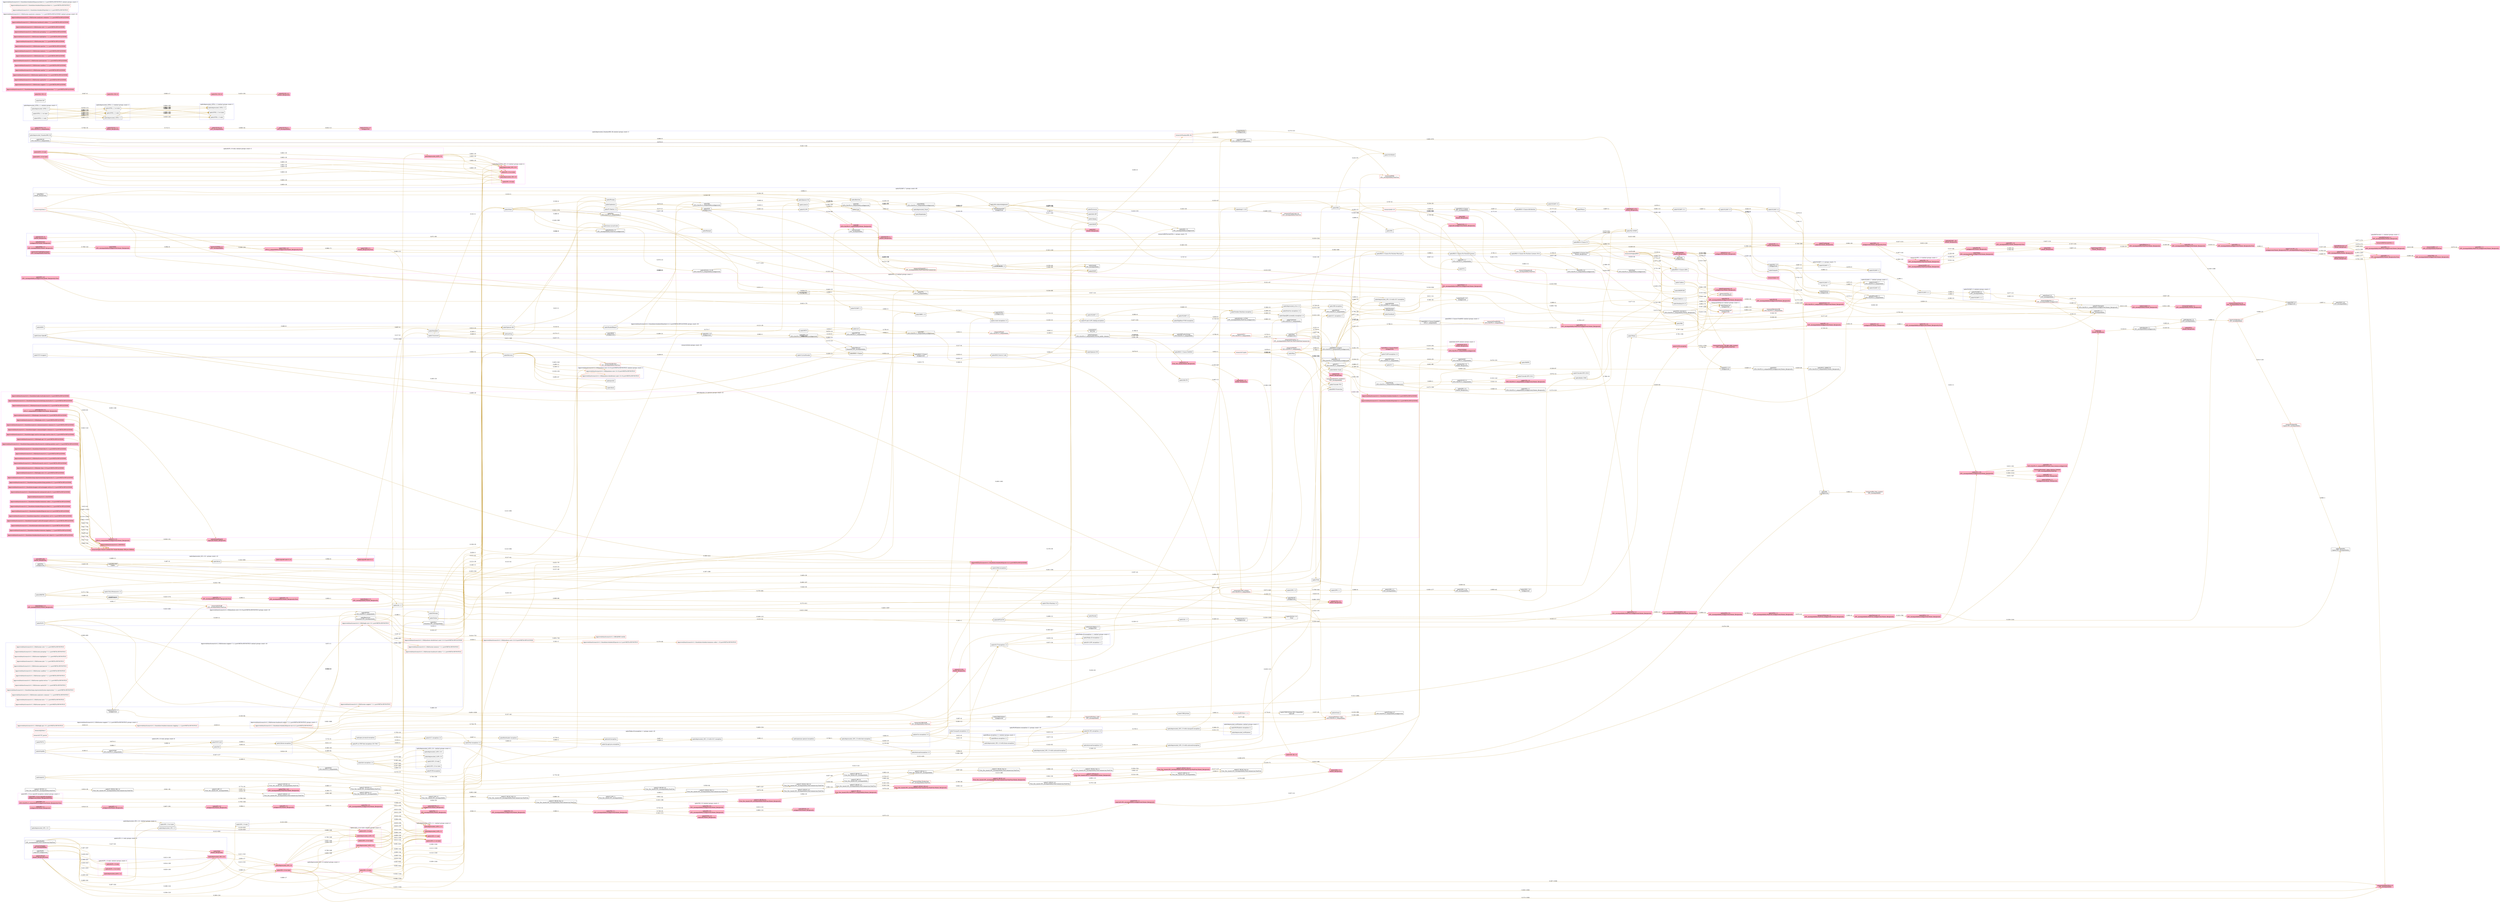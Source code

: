 digraph LicenseGraph {
  newrank = true;
  ratio = "auto" ;
 graph [layout="dot", rankdir=LR, overlap=false]
 node [shape=box, width=1];
 edge [style=solid, color=darkgoldenrod, width=1];
{rank=same "spdx/deprecated_StandardML-NJ" "spdx/SMLNJ" "research/CUP_parser" "spdx/ADSL" "spdx/AFL-1.1" "spdx/APAFML" "spdx/Zimbra-1.4" "spdx/Aladdin" "research/Arphic" "spdx/LGPLLR" "spdx/AGPL-3.0-only" "spdx/AGPL-3.0-or-later" "spdx/Apache-2.0" "Approved/elasticsearch-6.2.3/lib/log4j-api-2.9.1.jar#/META-INF/LICENSE" "Approved/elasticsearch-6.2.3/modules/analysis-common/analysis-common-6.2.3.jar#/META-INF/LICENSE" "spdx/IBM-pibs" "spdx/Linux-OpenIB" "spdx/TCP-wrappers" "research/Jython-2" "spdx/CC-BY-ND-1.0" "spdx/Motosoto" "spdx/CECILL-2.0" "spdx/deprecated_GFDL-1.1" "spdx/GFDL-1.1-or-later" "spdx/GFDL-1.1-only" "spdx/deprecated_GPL-1.0+" "spdx/NGPL" "spdx/dvipdfm" "spdx/mpich2" "spdx/NLPL" "Approved/elasticsearch-6.2.3/lib/elasticsearch-launchers-6.2.3.jar#/META-INF/LICENSE" "spdx/EPL-1.0" "research/UtahPublicLicense" "spdx/Fair" "spdx/FSFUL" "Approved/elasticsearch-6.2.3/modules/lang-mustache/lang-mustache-6.2.3.jar#/META-INF/LICENSE" "spdx/MPL-2.0-no-copyleft-exception" "spdx/MPL-2.0" "spdx/NetCDF" "spdx/OGL-UK-1.0" "spdx/Rdisc" "spdx/SGI-B-1.0" "spdx/SISSL-1.2" "Approved/elasticsearch-6.2.3/modules/rank-eval/rank-eval-6.2.3.jar#/META-INF/LICENSE" "Approved/elasticsearch-6.2.3/modules/aggs-matrix-stats/aggs-matrix-stats-6.2.3.jar#/META-INF/LICENSE" "Approved/elasticsearch-6.2.3/lib/log4j-api-2.9.1.jar#/META-INF/NOTICE" "Approved/elasticsearch-6.2.3/lib/plugin-classloader-6.2.3.jar#/META-INF/LICENSE" "Approved/elasticsearch-6.2.3/lib/plugin-cli-6.2.3.jar#/META-INF/LICENSE" "Approved/elasticsearch-6.2.3/modules/lang-painless/elasticsearch-scripting-painless-spi-6.2.3.jar#/META-INF/LICENSE" "Approved/elasticsearch-6.2.3/modules/ingest-common/ingest-common-6.2.3.jar#/META-INF/LICENSE" "Approved/elasticsearch-6.2.3/modules/tribe/tribe-6.2.3.jar#/META-INF/LICENSE" "research/Jython-1" }
    subgraph cluster_same_texts_1 { style=dashed;
        color=blue;
        label="spdx/deprecated_StandardML-NJ similarl groups count=3";
   "spdx/deprecated_StandardML-NJ"  [label="spdx/deprecated_StandardML-NJ"];
   "spdx/SMLNJ"  [label="spdx/SMLNJ\nGPLv2&GPLv3_compatibility"];
   "research/StandardML-NJ"  [label="research/StandardML-NJ",color=red];
    }
    subgraph cluster_same_texts_4 { style=dashed;
        color=magenta; fillcolor=lightpink;
        label="spdx/OSL-3.0 similarl groups count=2";
   "spdx/OSL-3.0"  [label="spdx/OSL-3.0\nGPL_incompatibility,osiApproved,Patent_Reciprocity",color=magenta, style=filled, fillcolor=lightpink;];
   "spdx/AFL-3.0"  [label="spdx/AFL-3.0\nGPL_incompatibility,osiApproved,Patent_Reciprocity",color=magenta, style=filled, fillcolor=lightpink;];
    }
    subgraph cluster_same_texts_6 { style=dashed;
        color=magenta; fillcolor=lightpink;
        label="spdx/AGPL-1.0-only similarl groups count=3";
   "spdx/AGPL-1.0-only"  [label="spdx/AGPL-1.0-only",color=magenta, style=filled, fillcolor=lightpink;];
   "spdx/AGPL-1.0-or-later"  [label="spdx/AGPL-1.0-or-later",color=magenta, style=filled, fillcolor=lightpink;];
   "spdx/deprecated_AGPL-1.0"  [label="spdx/deprecated_AGPL-1.0",color=magenta, style=filled, fillcolor=lightpink;];
    }
    subgraph cluster_same_texts_9 { style=dashed;
        color=magenta; fillcolor=lightpink;
        label="spdx/deprecated_GPL-2.0 similarl groups count=3";
   "spdx/deprecated_GPL-2.0"  [label="spdx/deprecated_GPL-2.0",color=magenta, style=filled, fillcolor=lightpink;];
   "spdx/GPL-2.0-only"  [label="spdx/GPL-2.0-only",color=magenta, style=filled, fillcolor=lightpink;];
   "spdx/GPL-2.0-or-later"  [label="spdx/GPL-2.0-or-later",color=magenta, style=filled, fillcolor=lightpink;];
    }
    subgraph cluster_same_texts_12 { style=dashed;
        color=magenta; fillcolor=lightpink;
        label="spdx/LGPL-2.0-or-later similarl groups count=4";
   "spdx/LGPL-2.0-or-later"  [label="spdx/LGPL-2.0-or-later",color=magenta, style=filled, fillcolor=lightpink;];
   "spdx/deprecated_LGPL-2.0+"  [label="spdx/deprecated_LGPL-2.0+",color=magenta, style=filled, fillcolor=lightpink;];
   "spdx/deprecated_LGPL-2.0"  [label="spdx/deprecated_LGPL-2.0",color=magenta, style=filled, fillcolor=lightpink;];
   "spdx/LGPL-2.0-only"  [label="spdx/LGPL-2.0-only",color=magenta, style=filled, fillcolor=lightpink;];
    }
    subgraph cluster_same_texts_14 { style=dashed;
        color=magenta; fillcolor=lightpink;
        label="spdx/AGPL-3.0-only similarl groups count=3";
   "spdx/AGPL-3.0-only"  [label="spdx/AGPL-3.0-only",color=magenta, style=filled, fillcolor=lightpink;];
   "spdx/AGPL-3.0-or-later"  [label="spdx/AGPL-3.0-or-later",color=magenta, style=filled, fillcolor=lightpink;];
   "spdx/deprecated_AGPL-3.0"  [label="spdx/deprecated_AGPL-3.0",color=magenta, style=filled, fillcolor=lightpink;];
    }
    subgraph cluster_same_texts_17 { style=dashed;
        color=magenta; fillcolor=lightpink;
        label="spdx/deprecated_GPL-3.0 similarl groups count=4";
   "spdx/deprecated_GPL-3.0"  [label="spdx/deprecated_GPL-3.0",color=magenta, style=filled, fillcolor=lightpink;];
   "spdx/deprecated_GPL-3.0+"  [label="spdx/deprecated_GPL-3.0+",color=magenta, style=filled, fillcolor=lightpink;];
   "spdx/GPL-3.0-only"  [label="spdx/GPL-3.0-only",color=magenta, style=filled, fillcolor=lightpink;];
   "spdx/GPL-3.0-or-later"  [label="spdx/GPL-3.0-or-later",color=magenta, style=filled, fillcolor=lightpink;];
    }
    subgraph cluster_same_texts_21 { style=dashed;
        color=magenta; fillcolor=lightpink;
        label="spdx/Apache-2.0 similarl groups count=32";
   "spdx/Apache-2.0"  [label="spdx/Apache-2.0\nGPLv3_compatibility,osiApproved,Patent_Reciprocity",color=magenta, style=filled, fillcolor=lightpink;];
   "Approved/elasticsearch-6.2.3/lib/elasticsearch-6.2.3.jar#/META-INF/LICENSE"  [label="Approved/elasticsearch-6.2.3/lib/elasticsearch-6.2.3.jar#/META-INF/LICENSE",color=magenta, style=filled, fillcolor=lightpink;];
   "Approved/elasticsearch-6.2.3/lib/elasticsearch-cli-6.2.3.jar#/META-INF/LICENSE"  [label="Approved/elasticsearch-6.2.3/lib/elasticsearch-cli-6.2.3.jar#/META-INF/LICENSE",color=magenta, style=filled, fillcolor=lightpink;];
   "Approved/elasticsearch-6.2.3/lib/plugin-classloader-6.2.3.jar#/META-INF/LICENSE"  [label="Approved/elasticsearch-6.2.3/lib/plugin-classloader-6.2.3.jar#/META-INF/LICENSE",color=magenta, style=filled, fillcolor=lightpink;];
   "Approved/elasticsearch-6.2.3/lib/elasticsearch-core-6.2.3.jar#/META-INF/LICENSE"  [label="Approved/elasticsearch-6.2.3/lib/elasticsearch-core-6.2.3.jar#/META-INF/LICENSE",color=magenta, style=filled, fillcolor=lightpink;];
   "Approved/elasticsearch-6.2.3/lib/elasticsearch-launchers-6.2.3.jar#/META-INF/LICENSE"  [label="Approved/elasticsearch-6.2.3/lib/elasticsearch-launchers-6.2.3.jar#/META-INF/LICENSE",color=magenta, style=filled, fillcolor=lightpink;];
   "Approved/elasticsearch-6.2.3/lib/joda-time-2.9.9.jar#/META-INF/LICENSE"  [label="Approved/elasticsearch-6.2.3/lib/joda-time-2.9.9.jar#/META-INF/LICENSE",color=magenta, style=filled, fillcolor=lightpink;];
   "Approved/elasticsearch-6.2.3/lib/log4j-api-2.9.1.jar#/META-INF/LICENSE"  [label="Approved/elasticsearch-6.2.3/lib/log4j-api-2.9.1.jar#/META-INF/LICENSE",color=magenta, style=filled, fillcolor=lightpink;];
   "Approved/elasticsearch-6.2.3/lib/log4j-core-2.9.1.jar#/META-INF/LICENSE"  [label="Approved/elasticsearch-6.2.3/lib/log4j-core-2.9.1.jar#/META-INF/LICENSE",color=magenta, style=filled, fillcolor=lightpink;];
   "Approved/elasticsearch-6.2.3/modules/lang-expression/lang-expression-6.2.3.jar#/META-INF/LICENSE"  [label="Approved/elasticsearch-6.2.3/modules/lang-expression/lang-expression-6.2.3.jar#/META-INF/LICENSE",color=magenta, style=filled, fillcolor=lightpink;];
   "Approved/elasticsearch-6.2.3/modules/aggs-matrix-stats/aggs-matrix-stats-6.2.3.jar#/META-INF/LICENSE"  [label="Approved/elasticsearch-6.2.3/modules/aggs-matrix-stats/aggs-matrix-stats-6.2.3.jar#/META-INF/LICENSE",color=magenta, style=filled, fillcolor=lightpink;];
   "Approved/elasticsearch-6.2.3/modules/analysis-common/analysis-common-6.2.3.jar#/META-INF/LICENSE"  [label="Approved/elasticsearch-6.2.3/modules/analysis-common/analysis-common-6.2.3.jar#/META-INF/LICENSE",color=magenta, style=filled, fillcolor=lightpink;];
   "Approved/elasticsearch-6.2.3/modules/ingest-common/ingest-common-6.2.3.jar#/META-INF/LICENSE"  [label="Approved/elasticsearch-6.2.3/modules/ingest-common/ingest-common-6.2.3.jar#/META-INF/LICENSE",color=magenta, style=filled, fillcolor=lightpink;];
   "Approved/elasticsearch-6.2.3/modules/lang-painless/lang-painless-6.2.3.jar#/META-INF/LICENSE"  [label="Approved/elasticsearch-6.2.3/modules/lang-painless/lang-painless-6.2.3.jar#/META-INF/LICENSE",color=magenta, style=filled, fillcolor=lightpink;];
   "Approved/elasticsearch-6.2.3/modules/mapper-extras/mapper-extras-6.2.3.jar#/META-INF/LICENSE"  [label="Approved/elasticsearch-6.2.3/modules/mapper-extras/mapper-extras-6.2.3.jar#/META-INF/LICENSE",color=magenta, style=filled, fillcolor=lightpink;];
   "Approved/elasticsearch-6.2.3/modules/parent-join/parent-join-6.2.3.jar#/META-INF/LICENSE"  [label="Approved/elasticsearch-6.2.3/modules/parent-join/parent-join-6.2.3.jar#/META-INF/LICENSE",color=magenta, style=filled, fillcolor=lightpink;];
   "Approved/elasticsearch-6.2.3/modules/rank-eval/rank-eval-6.2.3.jar#/META-INF/LICENSE"  [label="Approved/elasticsearch-6.2.3/modules/rank-eval/rank-eval-6.2.3.jar#/META-INF/LICENSE",color=magenta, style=filled, fillcolor=lightpink;];
   "Approved/elasticsearch-6.2.3/LICENSE"  [label="Approved/elasticsearch-6.2.3/LICENSE",color=magenta, style=filled, fillcolor=lightpink;];
   "Approved/elasticsearch-6.2.3/lib/plugin-cli-6.2.3.jar#/META-INF/LICENSE"  [label="Approved/elasticsearch-6.2.3/lib/plugin-cli-6.2.3.jar#/META-INF/LICENSE",color=magenta, style=filled, fillcolor=lightpink;];
   "Approved/elasticsearch-6.2.3/modules/lang-painless/elasticsearch-scripting-painless-spi-6.2.3.jar#/META-INF/LICENSE"  [label="Approved/elasticsearch-6.2.3/modules/lang-painless/elasticsearch-scripting-painless-spi-6.2.3.jar#/META-INF/LICENSE",color=magenta, style=filled, fillcolor=lightpink;];
   "Approved/elasticsearch-6.2.3/modules/reindex/reindex-6.2.3.jar#/META-INF/LICENSE"  [label="Approved/elasticsearch-6.2.3/modules/reindex/reindex-6.2.3.jar#/META-INF/LICENSE",color=magenta, style=filled, fillcolor=lightpink;];
   "Approved/elasticsearch-6.2.3/modules/reindex/commons-codec-1.10.jar#/META-INF/LICENSE"  [label="Approved/elasticsearch-6.2.3/modules/reindex/commons-codec-1.10.jar#/META-INF/LICENSE",color=magenta, style=filled, fillcolor=lightpink;];
   "Approved/elasticsearch-6.2.3/modules/reindex/httpasyncclient-4.1.2.jar#/META-INF/LICENSE"  [label="Approved/elasticsearch-6.2.3/modules/reindex/httpasyncclient-4.1.2.jar#/META-INF/LICENSE",color=magenta, style=filled, fillcolor=lightpink;];
   "Approved/elasticsearch-6.2.3/modules/reindex/httpcore-nio-4.4.5.jar#/META-INF/LICENSE"  [label="Approved/elasticsearch-6.2.3/modules/reindex/httpcore-nio-4.4.5.jar#/META-INF/LICENSE",color=magenta, style=filled, fillcolor=lightpink;];
   "Approved/elasticsearch-6.2.3/modules/repository-url/repository-url-6.2.3.jar#/META-INF/LICENSE"  [label="Approved/elasticsearch-6.2.3/modules/repository-url/repository-url-6.2.3.jar#/META-INF/LICENSE",color=magenta, style=filled, fillcolor=lightpink;];
   "Approved/elasticsearch-6.2.3/modules/transport-netty4/transport-netty4-6.2.3.jar#/META-INF/LICENSE"  [label="Approved/elasticsearch-6.2.3/modules/transport-netty4/transport-netty4-6.2.3.jar#/META-INF/LICENSE",color=magenta, style=filled, fillcolor=lightpink;];
   "Approved/elasticsearch-6.2.3/modules/tribe/tribe-6.2.3.jar#/META-INF/LICENSE"  [label="Approved/elasticsearch-6.2.3/modules/tribe/tribe-6.2.3.jar#/META-INF/LICENSE",color=magenta, style=filled, fillcolor=lightpink;];
   "Approved/elasticsearch-6.2.3/modules/reindex/httpclient-4.5.2.jar#/META-INF/LICENSE"  [label="Approved/elasticsearch-6.2.3/modules/reindex/httpclient-4.5.2.jar#/META-INF/LICENSE",color=magenta, style=filled, fillcolor=lightpink;];
   "Approved/elasticsearch-6.2.3/modules/lang-mustache/lang-mustache-6.2.3.jar#/META-INF/LICENSE"  [label="Approved/elasticsearch-6.2.3/modules/lang-mustache/lang-mustache-6.2.3.jar#/META-INF/LICENSE",color=magenta, style=filled, fillcolor=lightpink;];
   "Approved/elasticsearch-6.2.3/modules/percolator/percolator-6.2.3.jar#/META-INF/LICENSE"  [label="Approved/elasticsearch-6.2.3/modules/percolator/percolator-6.2.3.jar#/META-INF/LICENSE",color=magenta, style=filled, fillcolor=lightpink;];
   "Approved/elasticsearch-6.2.3/modules/reindex/commons-logging-1.1.3.jar#/META-INF/LICENSE"  [label="Approved/elasticsearch-6.2.3/modules/reindex/commons-logging-1.1.3.jar#/META-INF/LICENSE",color=magenta, style=filled, fillcolor=lightpink;];
   "Approved/elasticsearch-6.2.3/modules/reindex/elasticsearch-rest-client-6.2.3.jar#/META-INF/LICENSE"  [label="Approved/elasticsearch-6.2.3/modules/reindex/elasticsearch-rest-client-6.2.3.jar#/META-INF/LICENSE",color=magenta, style=filled, fillcolor=lightpink;];
    }
    subgraph cluster_same_texts_30 { style=dashed;
        color=blue;
        label="spdx/Bison-exception-2.2 similarl groups count=2";
   "spdx/Bison-exception-2.2"  [label="spdx/Bison-exception-2.2"];
   "spdx/deprecated_GPL-2.0-with-bison-exception"  [label="spdx/deprecated_GPL-2.0-with-bison-exception"];
    }
    subgraph cluster_same_texts_32 { style=dashed;
        color=magenta; fillcolor=lightpink;
        label="spdx/BitTorrent-1.1 similarl groups count=2";
   "spdx/BitTorrent-1.1"  [label="spdx/BitTorrent-1.1\nGPL_incompatibility,Patent_Reciprocity",color=magenta, style=filled, fillcolor=lightpink;];
   "research/BitTorrentOSL1.1"  [label="research/BitTorrentOSL1.1",color=magenta, style=filled, fillcolor=lightpink;];
    }
    subgraph cluster_same_texts_34 { style=dashed;
        color=blue;
        label="spdx/BSD-2-Clause-FreeBSD similarl groups count=2";
   "spdx/BSD-2-Clause-FreeBSD"  [label="spdx/BSD-2-Clause-FreeBSD\nGPLv2_compatibility"];
   "research/FreeBSDDL"  [label="research/FreeBSDDL\nGPLv2&GPLv3_compatibility",color=red];
    }
    subgraph cluster_same_texts_36 { style=dashed;
        color=blue;
        label="spdx/OLDAP-2.3 similarl groups count=2";
   "spdx/OLDAP-2.3"  [label="spdx/OLDAP-2.3\nGPL_incompatibility"];
   "spdx/OLDAP-2.2.2"  [label="spdx/OLDAP-2.2.2"];
    }
    subgraph cluster_same_texts_37 { style=dashed;
        color=blue;
        label="research/Sleepycat similarl groups count=2";
   "research/Sleepycat"  [label="research/Sleepycat\nosiApproved",color=red];
   "spdx/Sleepycat"  [label="spdx/Sleepycat\nosiApproved"];
    }
    subgraph cluster_same_texts_39 { style=dashed;
        color=blue;
        label="spdx/deprecated_GFDL-1.1 similarl groups count=3";
   "spdx/deprecated_GFDL-1.1"  [label="spdx/deprecated_GFDL-1.1"];
   "spdx/GFDL-1.1-only"  [label="spdx/GFDL-1.1-only"];
   "spdx/GFDL-1.1-or-later"  [label="spdx/GFDL-1.1-or-later"];
    }
    subgraph cluster_same_texts_42 { style=dashed;
        color=blue;
        label="spdx/deprecated_GFDL-1.2 similarl groups count=3";
   "spdx/deprecated_GFDL-1.2"  [label="spdx/deprecated_GFDL-1.2"];
   "spdx/GFDL-1.2-only"  [label="spdx/GFDL-1.2-only"];
   "spdx/GFDL-1.2-or-later"  [label="spdx/GFDL-1.2-or-later"];
    }
    subgraph cluster_same_texts_45 { style=dashed;
        color=blue;
        label="spdx/deprecated_GFDL-1.3 similarl groups count=3";
   "spdx/deprecated_GFDL-1.3"  [label="spdx/deprecated_GFDL-1.3"];
   "spdx/GFDL-1.3-only"  [label="spdx/GFDL-1.3-only"];
   "spdx/GFDL-1.3-or-later"  [label="spdx/GFDL-1.3-or-later"];
    }
    subgraph cluster_same_texts_48 { style=dashed;
        color=blue;
        label="spdx/deprecated_GPL-1.0+ similarl groups count=4";
   "spdx/deprecated_GPL-1.0+"  [label="spdx/deprecated_GPL-1.0+"];
   "spdx/deprecated_GPL-1.0"  [label="spdx/deprecated_GPL-1.0"];
   "spdx/GPL-1.0-only"  [label="spdx/GPL-1.0-only"];
   "spdx/GPL-1.0-or-later"  [label="spdx/GPL-1.0-or-later"];
    }
    subgraph cluster_same_texts_54 { style=dashed;
        color=magenta; fillcolor=lightpink;
        label="spdx/deprecated_LGPL-2.1+ similarl groups count=4";
   "spdx/deprecated_LGPL-2.1+"  [label="spdx/deprecated_LGPL-2.1+",color=magenta, style=filled, fillcolor=lightpink;];
   "spdx/deprecated_LGPL-2.1"  [label="spdx/deprecated_LGPL-2.1",color=magenta, style=filled, fillcolor=lightpink;];
   "spdx/LGPL-2.1-only"  [label="spdx/LGPL-2.1-only",color=magenta, style=filled, fillcolor=lightpink;];
   "spdx/LGPL-2.1-or-later"  [label="spdx/LGPL-2.1-or-later",color=magenta, style=filled, fillcolor=lightpink;];
    }
    subgraph cluster_same_texts_58 { style=dashed;
        color=blue;
        label="spdx/deprecated_LGPL-3.0+ similarl groups count=4";
   "spdx/deprecated_LGPL-3.0+"  [label="spdx/deprecated_LGPL-3.0+"];
   "spdx/deprecated_LGPL-3.0"  [label="spdx/deprecated_LGPL-3.0"];
   "spdx/LGPL-3.0-only"  [label="spdx/LGPL-3.0-only"];
   "spdx/LGPL-3.0-or-later"  [label="spdx/LGPL-3.0-or-later"];
    }
    subgraph cluster_same_texts_62 { style=dashed;
        color=blue;
        label="spdx/deprecated_wxWindows similarl groups count=2";
   "spdx/deprecated_wxWindows"  [label="spdx/deprecated_wxWindows"];
   "spdx/WxWindows-exception-3.1"  [label="spdx/WxWindows-exception-3.1"];
    }
    subgraph cluster_same_texts_64 { style=dashed;
        color=magenta; fillcolor=lightpink;
        label="spdx/EPL-1.0 similarl groups count=2";
   "spdx/EPL-1.0"  [label="spdx/EPL-1.0\nGPL_incompatibility,osiApproved,Patent_Reciprocity,Viral",color=magenta, style=filled, fillcolor=lightpink;];
   "research/epl-v10"  [label="research/epl-v10",color=magenta, style=filled, fillcolor=lightpink;];
    }
    subgraph cluster_same_texts_66 { style=dashed;
        color=magenta; fillcolor=lightpink;
        label="research/OPL-1.0 similarl groups count=2";
   "research/OPL-1.0"  [label="research/OPL-1.0\nGPL_incompatibility,NonFree,Patent_Reciprocity",color=magenta, style=filled, fillcolor=lightpink;];
   "spdx/OPL-1.0"  [label="spdx/OPL-1.0\nGPL_incompatibility,NonFree,Patent_Reciprocity",color=magenta, style=filled, fillcolor=lightpink;];
    }
    subgraph cluster_same_texts_68 { style=dashed;
        color=magenta; fillcolor=lightpink;
        label="spdx/Intel-ACPI similarl groups count=2";
   "spdx/Intel-ACPI"  [label="spdx/Intel-ACPI\nPatent_Reciprocity",color=magenta, style=filled, fillcolor=lightpink;];
   "research/Intel"  [label="research/Intel\nGPLv2&GPLv3_compatibility,osiApproved",color=magenta, style=filled, fillcolor=lightpink;];
    }
    subgraph cluster_same_texts_70 { style=dashed;
        color=magenta; fillcolor=lightpink;
        label="spdx/MPL-2.0-no-copyleft-exception similarl groups count=2";
   "spdx/MPL-2.0-no-copyleft-exception"  [label="spdx/MPL-2.0-no-copyleft-exception\nosiApproved,Patent_Reciprocity,Viral",color=magenta, style=filled, fillcolor=lightpink;];
   "spdx/MPL-2.0"  [label="spdx/MPL-2.0\nGPLv2&GPLv3_compatibility,osiApproved,Patent_Reciprocity,Viral",color=magenta, style=filled, fillcolor=lightpink;];
    }
    subgraph cluster_same_texts_72 { style=dashed;
        color=blue;
        label="spdx/Nokia-Qt-exception-1.1 similarl groups count=2";
   "spdx/Nokia-Qt-exception-1.1"  [label="spdx/Nokia-Qt-exception-1.1"];
   "spdx/Qt-LGPL-exception-1.1"  [label="spdx/Qt-LGPL-exception-1.1"];
    }
    subgraph cluster_same_texts_75 { style=dashed;
        color=blue;
        label="spdx/OLDAP-2.7 similarl groups count=2";
   "spdx/OLDAP-2.7"  [label="spdx/OLDAP-2.7\nGPLv2&GPLv3_compatibility"];
   "spdx/OLDAP-2.8"  [label="spdx/OLDAP-2.8"];
    }
    subgraph cluster_same_texts_86 { style=dashed;
        color=blue;
        label="Approved/elasticsearch-6.2.3/lib/jackson-core-2.8.10.jar#/META-INF/NOTICE similarl groups count=2";
   "Approved/elasticsearch-6.2.3/lib/jackson-core-2.8.10.jar#/META-INF/NOTICE"  [label="Approved/elasticsearch-6.2.3/lib/jackson-core-2.8.10.jar#/META-INF/NOTICE",color=red];
   "Approved/elasticsearch-6.2.3/lib/jackson-dataformat-yaml-2.8.10.jar#/META-INF/NOTICE"  [label="Approved/elasticsearch-6.2.3/lib/jackson-dataformat-yaml-2.8.10.jar#/META-INF/NOTICE",color=red];
    }
    subgraph cluster_same_texts_88 { style=dashed;
        color=blue;
        label="Approved/elasticsearch-6.2.3/lib/lucene-suggest-7.2.1.jar#/META-INF/NOTICE similarl groups count=16";
   "Approved/elasticsearch-6.2.3/lib/lucene-suggest-7.2.1.jar#/META-INF/NOTICE"  [label="Approved/elasticsearch-6.2.3/lib/lucene-suggest-7.2.1.jar#/META-INF/NOTICE",color=red];
   "Approved/elasticsearch-6.2.3/lib/lucene-core-7.2.1.jar#/META-INF/NOTICE"  [label="Approved/elasticsearch-6.2.3/lib/lucene-core-7.2.1.jar#/META-INF/NOTICE",color=red];
   "Approved/elasticsearch-6.2.3/lib/lucene-grouping-7.2.1.jar#/META-INF/NOTICE"  [label="Approved/elasticsearch-6.2.3/lib/lucene-grouping-7.2.1.jar#/META-INF/NOTICE",color=red];
   "Approved/elasticsearch-6.2.3/lib/lucene-highlighter-7.2.1.jar#/META-INF/NOTICE"  [label="Approved/elasticsearch-6.2.3/lib/lucene-highlighter-7.2.1.jar#/META-INF/NOTICE",color=red];
   "Approved/elasticsearch-6.2.3/lib/lucene-join-7.2.1.jar#/META-INF/NOTICE"  [label="Approved/elasticsearch-6.2.3/lib/lucene-join-7.2.1.jar#/META-INF/NOTICE",color=red];
   "Approved/elasticsearch-6.2.3/lib/lucene-memory-7.2.1.jar#/META-INF/NOTICE"  [label="Approved/elasticsearch-6.2.3/lib/lucene-memory-7.2.1.jar#/META-INF/NOTICE",color=red];
   "Approved/elasticsearch-6.2.3/lib/lucene-queryparser-7.2.1.jar#/META-INF/NOTICE"  [label="Approved/elasticsearch-6.2.3/lib/lucene-queryparser-7.2.1.jar#/META-INF/NOTICE",color=red];
   "Approved/elasticsearch-6.2.3/lib/lucene-sandbox-7.2.1.jar#/META-INF/NOTICE"  [label="Approved/elasticsearch-6.2.3/lib/lucene-sandbox-7.2.1.jar#/META-INF/NOTICE",color=red];
   "Approved/elasticsearch-6.2.3/lib/lucene-spatial-7.2.1.jar#/META-INF/NOTICE"  [label="Approved/elasticsearch-6.2.3/lib/lucene-spatial-7.2.1.jar#/META-INF/NOTICE",color=red];
   "Approved/elasticsearch-6.2.3/lib/lucene-spatial-extras-7.2.1.jar#/META-INF/NOTICE"  [label="Approved/elasticsearch-6.2.3/lib/lucene-spatial-extras-7.2.1.jar#/META-INF/NOTICE",color=red];
   "Approved/elasticsearch-6.2.3/lib/lucene-spatial3d-7.2.1.jar#/META-INF/NOTICE"  [label="Approved/elasticsearch-6.2.3/lib/lucene-spatial3d-7.2.1.jar#/META-INF/NOTICE",color=red];
   "Approved/elasticsearch-6.2.3/modules/lang-expression/lucene-expressions-7.2.1.jar#/META-INF/NOTICE"  [label="Approved/elasticsearch-6.2.3/modules/lang-expression/lucene-expressions-7.2.1.jar#/META-INF/NOTICE",color=red];
   "Approved/elasticsearch-6.2.3/lib/lucene-backward-codecs-7.2.1.jar#/META-INF/NOTICE"  [label="Approved/elasticsearch-6.2.3/lib/lucene-backward-codecs-7.2.1.jar#/META-INF/NOTICE",color=red];
   "Approved/elasticsearch-6.2.3/lib/lucene-analyzers-common-7.2.1.jar#/META-INF/NOTICE"  [label="Approved/elasticsearch-6.2.3/lib/lucene-analyzers-common-7.2.1.jar#/META-INF/NOTICE",color=red];
   "Approved/elasticsearch-6.2.3/lib/lucene-misc-7.2.1.jar#/META-INF/NOTICE"  [label="Approved/elasticsearch-6.2.3/lib/lucene-misc-7.2.1.jar#/META-INF/NOTICE",color=red];
   "Approved/elasticsearch-6.2.3/lib/lucene-queries-7.2.1.jar#/META-INF/NOTICE"  [label="Approved/elasticsearch-6.2.3/lib/lucene-queries-7.2.1.jar#/META-INF/NOTICE",color=red];
    }
    subgraph cluster_same_texts_91 { style=dashed;
        color=magenta; fillcolor=lightpink;
        label="Approved/elasticsearch-6.2.3/lib/lucene-analyzers-common-7.2.1.jar#/META-INF/LICENSE similarl groups count=16";
   "Approved/elasticsearch-6.2.3/lib/lucene-analyzers-common-7.2.1.jar#/META-INF/LICENSE"  [label="Approved/elasticsearch-6.2.3/lib/lucene-analyzers-common-7.2.1.jar#/META-INF/LICENSE",color=magenta, style=filled, fillcolor=lightpink;];
   "Approved/elasticsearch-6.2.3/lib/lucene-backward-codecs-7.2.1.jar#/META-INF/LICENSE"  [label="Approved/elasticsearch-6.2.3/lib/lucene-backward-codecs-7.2.1.jar#/META-INF/LICENSE",color=magenta, style=filled, fillcolor=lightpink;];
   "Approved/elasticsearch-6.2.3/lib/lucene-core-7.2.1.jar#/META-INF/LICENSE"  [label="Approved/elasticsearch-6.2.3/lib/lucene-core-7.2.1.jar#/META-INF/LICENSE",color=magenta, style=filled, fillcolor=lightpink;];
   "Approved/elasticsearch-6.2.3/lib/lucene-grouping-7.2.1.jar#/META-INF/LICENSE"  [label="Approved/elasticsearch-6.2.3/lib/lucene-grouping-7.2.1.jar#/META-INF/LICENSE",color=magenta, style=filled, fillcolor=lightpink;];
   "Approved/elasticsearch-6.2.3/lib/lucene-highlighter-7.2.1.jar#/META-INF/LICENSE"  [label="Approved/elasticsearch-6.2.3/lib/lucene-highlighter-7.2.1.jar#/META-INF/LICENSE",color=magenta, style=filled, fillcolor=lightpink;];
   "Approved/elasticsearch-6.2.3/lib/lucene-join-7.2.1.jar#/META-INF/LICENSE"  [label="Approved/elasticsearch-6.2.3/lib/lucene-join-7.2.1.jar#/META-INF/LICENSE",color=magenta, style=filled, fillcolor=lightpink;];
   "Approved/elasticsearch-6.2.3/lib/lucene-queries-7.2.1.jar#/META-INF/LICENSE"  [label="Approved/elasticsearch-6.2.3/lib/lucene-queries-7.2.1.jar#/META-INF/LICENSE",color=magenta, style=filled, fillcolor=lightpink;];
   "Approved/elasticsearch-6.2.3/lib/lucene-memory-7.2.1.jar#/META-INF/LICENSE"  [label="Approved/elasticsearch-6.2.3/lib/lucene-memory-7.2.1.jar#/META-INF/LICENSE",color=magenta, style=filled, fillcolor=lightpink;];
   "Approved/elasticsearch-6.2.3/lib/lucene-misc-7.2.1.jar#/META-INF/LICENSE"  [label="Approved/elasticsearch-6.2.3/lib/lucene-misc-7.2.1.jar#/META-INF/LICENSE",color=magenta, style=filled, fillcolor=lightpink;];
   "Approved/elasticsearch-6.2.3/lib/lucene-queryparser-7.2.1.jar#/META-INF/LICENSE"  [label="Approved/elasticsearch-6.2.3/lib/lucene-queryparser-7.2.1.jar#/META-INF/LICENSE",color=magenta, style=filled, fillcolor=lightpink;];
   "Approved/elasticsearch-6.2.3/lib/lucene-sandbox-7.2.1.jar#/META-INF/LICENSE"  [label="Approved/elasticsearch-6.2.3/lib/lucene-sandbox-7.2.1.jar#/META-INF/LICENSE",color=magenta, style=filled, fillcolor=lightpink;];
   "Approved/elasticsearch-6.2.3/lib/lucene-spatial-7.2.1.jar#/META-INF/LICENSE"  [label="Approved/elasticsearch-6.2.3/lib/lucene-spatial-7.2.1.jar#/META-INF/LICENSE",color=magenta, style=filled, fillcolor=lightpink;];
   "Approved/elasticsearch-6.2.3/lib/lucene-spatial-extras-7.2.1.jar#/META-INF/LICENSE"  [label="Approved/elasticsearch-6.2.3/lib/lucene-spatial-extras-7.2.1.jar#/META-INF/LICENSE",color=magenta, style=filled, fillcolor=lightpink;];
   "Approved/elasticsearch-6.2.3/lib/lucene-spatial3d-7.2.1.jar#/META-INF/LICENSE"  [label="Approved/elasticsearch-6.2.3/lib/lucene-spatial3d-7.2.1.jar#/META-INF/LICENSE",color=magenta, style=filled, fillcolor=lightpink;];
   "Approved/elasticsearch-6.2.3/lib/lucene-suggest-7.2.1.jar#/META-INF/LICENSE"  [label="Approved/elasticsearch-6.2.3/lib/lucene-suggest-7.2.1.jar#/META-INF/LICENSE",color=magenta, style=filled, fillcolor=lightpink;];
   "Approved/elasticsearch-6.2.3/modules/lang-expression/lucene-expressions-7.2.1.jar#/META-INF/LICENSE"  [label="Approved/elasticsearch-6.2.3/modules/lang-expression/lucene-expressions-7.2.1.jar#/META-INF/LICENSE",color=magenta, style=filled, fillcolor=lightpink;];
    }
    subgraph cluster_same_texts_134 { style=dashed;
        color=blue;
        label="Approved/elasticsearch-6.2.3/modules/reindex/httpasyncclient-4.1.2.jar#/META-INF/NOTICE similarl groups count=2";
   "Approved/elasticsearch-6.2.3/modules/reindex/httpasyncclient-4.1.2.jar#/META-INF/NOTICE"  [label="Approved/elasticsearch-6.2.3/modules/reindex/httpasyncclient-4.1.2.jar#/META-INF/NOTICE",color=red];
   "Approved/elasticsearch-6.2.3/modules/reindex/httpclient-4.5.2.jar#/META-INF/NOTICE"  [label="Approved/elasticsearch-6.2.3/modules/reindex/httpclient-4.5.2.jar#/META-INF/NOTICE",color=red];
    }
    subgraph cluster_69 { style=dashed; color=blue;
        label="Approved/elasticsearch-6.2.3/lib/lucene-backward-codecs-7.2.1.jar#/META-INF/NOTICE groups count=3";
   "Approved/elasticsearch-6.2.3/lib/lucene-backward-codecs-7.2.1.jar#/META-INF/NOTICE"  [label="Approved/elasticsearch-6.2.3/lib/lucene-backward-codecs-7.2.1.jar#/META-INF/NOTICE",color=red];
   "Approved/elasticsearch-6.2.3/modules/reindex/httpcore-nio-4.4.5.jar#/META-INF/NOTICE"  [label="Approved/elasticsearch-6.2.3/modules/reindex/httpcore-nio-4.4.5.jar#/META-INF/NOTICE",color=red];
    }
    subgraph cluster_70 { style=dashed; color=blue;
        label="Approved/elasticsearch-6.2.3/lib/lucene-suggest-7.2.1.jar#/META-INF/NOTICE groups count=2";
   "Approved/elasticsearch-6.2.3/lib/lucene-suggest-7.2.1.jar#/META-INF/NOTICE"  [label="Approved/elasticsearch-6.2.3/lib/lucene-suggest-7.2.1.jar#/META-INF/NOTICE",color=red];
   "Approved/elasticsearch-6.2.3/modules/reindex/commons-logging-1.1.3.jar#/META-INF/NOTICE"  [label="Approved/elasticsearch-6.2.3/modules/reindex/commons-logging-1.1.3.jar#/META-INF/NOTICE",color=red];
   "Approved/elasticsearch-6.2.3/lib/log4j-api-2.9.1.jar#/META-INF/NOTICE"  [label="Approved/elasticsearch-6.2.3/lib/log4j-api-2.9.1.jar#/META-INF/NOTICE",color=red];
    }
    subgraph cluster_71 { style=dashed; color=blue;
        label="spdx/WxWindows-exception-3.1 groups count=19";
   "spdx/WxWindows-exception-3.1"  [label="spdx/WxWindows-exception-3.1"];
   "spdx/Qt-GPL-exception-1.0"  [label="spdx/Qt-GPL-exception-1.0"];
   "spdx/Classpath-exception-2.0"  [label="spdx/Classpath-exception-2.0"];
    }
    subgraph cluster_72 { style=dashed; color=blue;
        label="spdx/OLDAP-2.2.2 groups count=73";
   "spdx/OLDAP-2.2.2"  [label="spdx/OLDAP-2.2.2"];
   "spdx/OLDAP-2.2"  [label="spdx/OLDAP-2.2"];
   "spdx/OLDAP-2.1"  [label="spdx/OLDAP-2.1"];
   "spdx/Saxpath"  [label="spdx/Saxpath"];
   "spdx/VSL-1.0"  [label="spdx/VSL-1.0\nosiApproved"];
    }
    subgraph cluster_73 { style=dashed; color=blue;
        label="spdx/LGPL-2.1-only groups count=6";
   "spdx/LGPL-2.1-only"  [label="spdx/LGPL-2.1-only",color=magenta, style=filled, fillcolor=lightpink;];
   "spdx/deprecated_GPL-2.0+"  [label="spdx/deprecated_GPL-2.0+",color=magenta, style=filled, fillcolor=lightpink;];
   "spdx/LGPLLR"  [label="spdx/LGPLLR\nPatent_Reciprocity,Viral",color=magenta, style=filled, fillcolor=lightpink;];
   "spdx/Glide"  [label="spdx/Glide\nPatent_Reciprocity",color=magenta, style=filled, fillcolor=lightpink;];
   "spdx/NGPL"  [label="spdx/NGPL\ncopyLeft,osiApproved"];
   "spdx/Aladdin"  [label="spdx/Aladdin\nGPL_incompatibility,NonCommercial,NonFree"];
   "research/Arphic"  [label="research/Arphic\nGPL_incompatibility",color=magenta, style=filled, fillcolor=lightpink;];
    }
    subgraph cluster_74 { style=dashed; color=blue;
        label="spdx/LGPL-3.0-only groups count=6";
   "spdx/LGPL-3.0-only"  [label="spdx/LGPL-3.0-only"];
   "spdx/Libtool-exception"  [label="spdx/Libtool-exception"];
   "spdx/FSFULLR"  [label="spdx/FSFULLR"];
   "spdx/Zed"  [label="spdx/Zed"];
   "spdx/FSFAP"  [label="spdx/FSFAP\nGPLv2&GPLv3_compatibility"];
   "spdx/FSFUL"  [label="spdx/FSFUL"];
   "spdx/dvipdfm"  [label="spdx/dvipdfm"];
    }
    subgraph cluster_75 { style=dashed; color=blue;
        label="spdx/deprecated_GPL-3.0+ groups count=10";
   "spdx/deprecated_GPL-3.0+"  [label="spdx/deprecated_GPL-3.0+",color=magenta, style=filled, fillcolor=lightpink;];
   "spdx/copyleft-next-0.3.1"  [label="spdx/copyleft-next-0.3.1",color=magenta, style=filled, fillcolor=lightpink;];
   "spdx/copyleft-next-0.3.0"  [label="spdx/copyleft-next-0.3.0",color=magenta, style=filled, fillcolor=lightpink;];
   "spdx/Xerox"  [label="spdx/Xerox"];
   "spdx/IBM-pibs"  [label="spdx/IBM-pibs\nPatent_Reciprocity",color=magenta, style=filled, fillcolor=lightpink;];
   "spdx/RSA-MD"  [label="spdx/RSA-MD\nCipher"];
   "spdx/Fair"  [label="spdx/Fair\nosiApproved"];
    }
    subgraph cluster_76 { style=dashed; color=blue;
        label="Approved/elasticsearch-6.2.3/lib/jackson-core-2.8.10.jar#/META-INF/NOTICE groups count=16";
   "Approved/elasticsearch-6.2.3/lib/jackson-core-2.8.10.jar#/META-INF/NOTICE"  [label="Approved/elasticsearch-6.2.3/lib/jackson-core-2.8.10.jar#/META-INF/NOTICE",color=red];
   "Approved/elasticsearch-6.2.3/lib/log4j-core-2.9.1.jar#/META-INF/NOTICE"  [label="Approved/elasticsearch-6.2.3/lib/log4j-core-2.9.1.jar#/META-INF/NOTICE",color=red];
   "spdx/Barr"  [label="spdx/Barr\nDonation,GPL_incompatibility"];
   "spdx/Beerware"  [label="spdx/Beerware\nDonation,GPL_incompatibility"];
   "spdx/Dotseqn"  [label="spdx/Dotseqn"];
   "spdx/Glulxe"  [label="spdx/Glulxe"];
   "spdx/WTFPL"  [label="spdx/WTFPL\nGPLv2&GPLv3_compatibility"];
   "spdx/NLPL"  [label="spdx/NLPL"];
    }
    subgraph cluster_77 { style=dashed; color=blue;
        label="spdx/Nokia-Qt-exception-1.1 groups count=18";
   "spdx/Nokia-Qt-exception-1.1"  [label="spdx/Nokia-Qt-exception-1.1"];
   "spdx/eCos-exception-2.0"  [label="spdx/eCos-exception-2.0"];
   "spdx/deprecated_GPL-2.0-with-font-exception"  [label="spdx/deprecated_GPL-2.0-with-font-exception"];
   "spdx/openvpn-openssl-exception"  [label="spdx/openvpn-openssl-exception"];
   "spdx/deprecated_GPL-2.0-with-GCC-exception"  [label="spdx/deprecated_GPL-2.0-with-GCC-exception"];
   "spdx/mif-exception"  [label="spdx/mif-exception"];
   "spdx/i2p-gpl-java-exception"  [label="spdx/i2p-gpl-java-exception"];
   "spdx/Bootloader-exception"  [label="spdx/Bootloader-exception"];
   "spdx/Font-exception-2.0"  [label="spdx/Font-exception-2.0"];
   "spdx/GCC-exception-2.0"  [label="spdx/GCC-exception-2.0"];
   "spdx/gnu-javamail-exception"  [label="spdx/gnu-javamail-exception"];
   "spdx/PS-or-PDF-font-exception-20170817"  [label="spdx/PS-or-PDF-font-exception-20170817"];
    }
    subgraph cluster_78 { style=dashed; color=blue;
        label="research/Intel groups count=36";
   "research/Intel"  [label="research/Intel\nGPLv2&GPLv3_compatibility,osiApproved",color=magenta, style=filled, fillcolor=lightpink;];
   "spdx/BSD-3-Clause"  [label="spdx/BSD-3-Clause\nGPLv2&GPLv3_compatibility,osiApproved"];
   "spdx/Mup"  [label="spdx/Mup"];
   "research/WebM"  [label="research/WebM\nGPLv2&GPLv3_compatibility",color=red];
   "research/Cryptix"  [label="research/Cryptix",color=red];
   "spdx/BSD-2-Clause-NetBSD"  [label="spdx/BSD-2-Clause-NetBSD"];
   "spdx/Spencer-99"  [label="spdx/Spencer-99"];
   "spdx/Giftware"  [label="spdx/Giftware\nDonation,GPL_incompatibility"];
   "spdx/BSD-Source-Code"  [label="spdx/BSD-Source-Code"];
   "spdx/BSD-2-Clause"  [label="spdx/BSD-2-Clause\nosiApproved"];
   "spdx/BSD-1-Clause"  [label="spdx/BSD-1-Clause"];
   "spdx/TCP-wrappers"  [label="spdx/TCP-wrappers"];
   "spdx/CrystalStacker"  [label="spdx/CrystalStacker"];
   "spdx/Borceux"  [label="spdx/Borceux"];
    }
    subgraph cluster_79 { style=dashed; color=blue;
        label="Approved/elasticsearch-6.2.3/modules/reindex/httpclient-4.5.2.jar#/META-INF/LICENSE groups count=30";
   "Approved/elasticsearch-6.2.3/modules/reindex/httpclient-4.5.2.jar#/META-INF/LICENSE"  [label="Approved/elasticsearch-6.2.3/modules/reindex/httpclient-4.5.2.jar#/META-INF/LICENSE",color=magenta, style=filled, fillcolor=lightpink;];
   "spdx/Xnet"  [label="spdx/Xnet\nosiApproved"];
   "research/X11"  [label="research/X11\nGPLv2&GPLv3_compatibility",color=red];
   "spdx/MIT-advertising"  [label="spdx/MIT-advertising\nGPLv2&GPLv3_compatibility"];
   "spdx/JSON"  [label="spdx/JSON\nnot_Evil"];
   "spdx/Unlicense"  [label="spdx/Unlicense\nGPLv2&GPLv3_compatibility,Partial_public_domain"];
   "research/Expat"  [label="research/Expat\nGPLv2&GPLv3_compatibility",color=red];
   "spdx/MIT"  [label="spdx/MIT\nGPLv2&GPLv3_compatibility,osiApproved"];
   "spdx/curl"  [label="spdx/curl"];
   "spdx/MIT-feh"  [label="spdx/MIT-feh\nGPLv2&GPLv3_compatibility"];
   "spdx/MIT-0"  [label="spdx/MIT-0"];
   "spdx/HaskellReport"  [label="spdx/HaskellReport"];
   "spdx/EFL-2.0"  [label="spdx/EFL-2.0\nGPLv2&GPLv3_compatibility,osiApproved"];
   "spdx/Linux-OpenIB"  [label="spdx/Linux-OpenIB"];
   "spdx/Spencer-86"  [label="spdx/Spencer-86"];
   "spdx/EFL-1.0"  [label="spdx/EFL-1.0\nosiApproved"];
   "spdx/ADSL"  [label="spdx/ADSL"];
   "spdx/Newsletr"  [label="spdx/Newsletr"];
   "spdx/0BSD"  [label="spdx/0BSD\nosiApproved"];
   "spdx/psfrag"  [label="spdx/psfrag"];
   "spdx/Crossword"  [label="spdx/Crossword"];
    }
    subgraph cluster_80 { style=dashed; color=blue;
        label="spdx/OLDAP-2.7 groups count=69";
   "spdx/OLDAP-2.7"  [label="spdx/OLDAP-2.7\nGPLv2&GPLv3_compatibility"];
   "spdx/OLDAP-2.4"  [label="spdx/OLDAP-2.4"];
   "spdx/NTP"  [label="spdx/NTP\nosiApproved"];
   "spdx/OLDAP-2.0"  [label="spdx/OLDAP-2.0"];
   "spdx/OLDAP-2.6"  [label="spdx/OLDAP-2.6"];
   "spdx/TU-Berlin-1.0"  [label="spdx/TU-Berlin-1.0"];
   "spdx/OLDAP-2.0.1"  [label="spdx/OLDAP-2.0.1"];
   "spdx/OML"  [label="spdx/OML"];
   "spdx/bzip2-1.0.5"  [label="spdx/bzip2-1.0.5\nPatent_Reciprocity",color=magenta, style=filled, fillcolor=lightpink;];
   "spdx/PostgreSQL"  [label="spdx/PostgreSQL\nosiApproved"];
   "spdx/Plexus"  [label="spdx/Plexus"];
   "spdx/HPND"  [label="spdx/HPND\nGPLv2&GPLv3_compatibility,osiApproved"];
   "spdx/Rdisc"  [label="spdx/Rdisc\nPatent_Reciprocity"];
   "spdx/BSD-3-Clause-Attribution"  [label="spdx/BSD-3-Clause-Attribution"];
   "spdx/bzip2-1.0.6"  [label="spdx/bzip2-1.0.6"];
   "spdx/Abstyles"  [label="spdx/Abstyles"];
   "spdx/ISC"  [label="spdx/ISC\nGPLv2&GPLv3_compatibility,osiApproved"];
   "spdx/BSD-4-Clause"  [label="spdx/BSD-4-Clause\nGPL_incompatibility"];
   "spdx/Eurosym"  [label="spdx/Eurosym"];
   "spdx/Latex2e"  [label="spdx/Latex2e"];
   "spdx/Wsuipa"  [label="spdx/Wsuipa"];
   "spdx/GL2PS"  [label="spdx/GL2PS"];
   "research/edl-v10"  [label="research/edl-v10",color=red];
   "spdx/zlib-acknowledgement"  [label="spdx/zlib-acknowledgement"];
   "spdx/XSkat"  [label="spdx/XSkat"];
   "research/Jython-2"  [label="research/Jython-2",color=red];
   "spdx/deprecated_Nunit"  [label="spdx/deprecated_Nunit"];
   "spdx/Cube"  [label="spdx/Cube"];
   "spdx/Spencer-94"  [label="spdx/Spencer-94"];
   "spdx/Zlib"  [label="spdx/Zlib\nGPLv2&GPLv3_compatibility,osiApproved"];
   "spdx/Leptonica"  [label="spdx/Leptonica"];
    }
    subgraph cluster_81 { style=dashed; color=blue;
        label="research/BitTorrentOSL1.1 groups count=70";
   "research/BitTorrentOSL1.1"  [label="research/BitTorrentOSL1.1",color=magenta, style=filled, fillcolor=lightpink;];
   "spdx/CUA-OPL-1.0"  [label="spdx/CUA-OPL-1.0\nosiApproved,Patent_Reciprocity,GPL_incompatibility,NonFree,Patent_Reciprocity",color=magenta, style=filled, fillcolor=lightpink;];
   "spdx/MPL-1.1"  [label="spdx/MPL-1.1\nGPL_incompatibility,osiApproved,Patent_Reciprocity,Viral",color=magenta, style=filled, fillcolor=lightpink;];
   "spdx/SPL-1.0"  [label="spdx/SPL-1.0\nGPL_incompatibility,osiApproved,Patent_Reciprocity",color=magenta, style=filled, fillcolor=lightpink;];
   "spdx/SGI-B-1.1"  [label="spdx/SGI-B-1.1\nPatent_Reciprocity",color=magenta, style=filled, fillcolor=lightpink;];
   "spdx/Motosoto"  [label="spdx/Motosoto\nosiApproved,Patent_Reciprocity",color=magenta, style=filled, fillcolor=lightpink;];
   "spdx/RHeCos-1.1"  [label="spdx/RHeCos-1.1\nGPL_incompatibility,NonFree,Patent_Reciprocity",color=magenta, style=filled, fillcolor=lightpink;];
   "spdx/SGI-B-1.0"  [label="spdx/SGI-B-1.0\nPatent_Reciprocity",color=magenta, style=filled, fillcolor=lightpink;];
   "spdx/gSOAP-1.3b"  [label="spdx/gSOAP-1.3b\nPatent_Reciprocity",color=magenta, style=filled, fillcolor=lightpink;];
   "spdx/NPL-1.0"  [label="spdx/NPL-1.0\nGPL_incompatibility,Patent_Reciprocity,Viral",color=magenta, style=filled, fillcolor=lightpink;];
   "spdx/SugarCRM-1.1.3"  [label="spdx/SugarCRM-1.1.3\nPatent_Reciprocity",color=magenta, style=filled, fillcolor=lightpink;];
   "spdx/MPL-1.0"  [label="spdx/MPL-1.0\nosiApproved,Patent_Reciprocity,Viral",color=magenta, style=filled, fillcolor=lightpink;];
   "spdx/SNIA"  [label="spdx/SNIA\nPatent_Reciprocity",color=magenta, style=filled, fillcolor=lightpink;];
   "spdx/FreeImage"  [label="spdx/FreeImage\ncopyLeft,Patent_Reciprocity",color=magenta, style=filled, fillcolor=lightpink;];
   "spdx/CDDL-1.1"  [label="spdx/CDDL-1.1\nPatent_Reciprocity,Viral",color=magenta, style=filled, fillcolor=lightpink;];
   "spdx/Nokia"  [label="spdx/Nokia\nGPL_incompatibility,osiApproved,Patent_Reciprocity",color=magenta, style=filled, fillcolor=lightpink;];
   "spdx/RSCPL"  [label="spdx/RSCPL\nosiApproved,Patent_Reciprocity",color=magenta, style=filled, fillcolor=lightpink;];
   "spdx/ErlPL-1.1"  [label="spdx/ErlPL-1.1\nPatent_Reciprocity",color=magenta, style=filled, fillcolor=lightpink;];
   "research/SISSL-1.1"  [label="research/SISSL-1.1\nGPL_incompatibility",color=magenta, style=filled, fillcolor=lightpink;];
   "spdx/CDDL-1.0"  [label="spdx/CDDL-1.0\nGPLv3_compatibility,osiApproved,Patent_Reciprocity,Viral",color=magenta, style=filled, fillcolor=lightpink;];
   "research/UtahPublicLicense"  [label="research/UtahPublicLicense\nGPL_incompatibility,NonFree",color=magenta, style=filled, fillcolor=lightpink;];
   "spdx/OCLC-2.0"  [label="spdx/OCLC-2.0\nosiApproved,Patent_Reciprocity",color=magenta, style=filled, fillcolor=lightpink;];
   "spdx/SISSL"  [label="spdx/SISSL\nGPL_incompatibility,osiApproved,Patent_Reciprocity",color=magenta, style=filled, fillcolor=lightpink;];
   "spdx/AMPAS"  [label="spdx/AMPAS\nPatent_Reciprocity",color=magenta, style=filled, fillcolor=lightpink;];
   "spdx/SISSL-1.2"  [label="spdx/SISSL-1.2\nGPL_incompatibility,Patent_Reciprocity",color=magenta, style=filled, fillcolor=lightpink;];
   "spdx/BSD-3-Clause-Clear"  [label="spdx/BSD-3-Clause-Clear\nPatent_Reciprocity"];
   "research/OriginalBSD"  [label="research/OriginalBSD",color=red];
   "spdx/BSD-3-Clause-No-Nuclear-License-2014"  [label="spdx/BSD-3-Clause-No-Nuclear-License-2014"];
   "spdx/BSD-4-Clause-UC"  [label="spdx/BSD-4-Clause-UC"];
   "spdx/BSD-3-Clause-No-Nuclear-License"  [label="spdx/BSD-3-Clause-No-Nuclear-License"];
   "spdx/BSD-3-Clause-No-Nuclear-Warranty"  [label="spdx/BSD-3-Clause-No-Nuclear-Warranty"];
    }
      "spdx/0BSD" -> "spdx/EFL-1.0" [label="0.589+21"];
      "spdx/0BSD" -> "spdx/NTP" [label="0.669+1"];
      "spdx/psfrag" -> "spdx/0BSD" [label="0.573+17"];
      "spdx/psfrag" -> "spdx/Wsuipa" [label="0.553+9"];
      "spdx/ISC" -> "spdx/HPND" [label="0.885+12"];
      "spdx/GL2PS" -> "spdx/ISC" [label="0.563+1"];
      "spdx/GL2PS" -> "spdx/gnuplot" [label="0.514+46"];
      "spdx/GL2PS" -> "spdx/TU-Berlin-2.0" [label="0.505+34"];
      "spdx/HPND" -> "spdx/PostgreSQL" [label="0.603+10"];
      "spdx/Abstyles" -> "spdx/HPND" [label="0.530+16"];
      "spdx/Abstyles" -> "spdx/MakeIndex" [label="0.501+89"];
      "spdx/deprecated_StandardML-NJ" -> "spdx/MIT-CMU" [label="0.866+0"];
      "research/StandardML-NJ" -> "spdx/MIT-CMU" [label="0.856+0"];
      "research/StandardML-NJ" -> "spdx/Multics" [label="0.510+67"];
      "research/StandardML-NJ" -> "research/PINE" [label="0.373+221"];
   "spdx/libtiff"  [label="spdx/libtiff"];
      "spdx/libtiff" -> "research/StandardML-NJ" [label="0.693+0"];
      "spdx/SMLNJ" -> "spdx/MIT-CMU" [label="0.870+0"];
      "spdx/SMLNJ" -> "spdx/VOSTROM" [label="0.441+144"];
   "spdx/MIT-CMU"  [label="spdx/MIT-CMU\nGPLv2&GPLv3_compatibility"];
      "spdx/MIT-CMU" -> "spdx/libtiff" [label="0.747+0"];
      "spdx/MIT-CMU" -> "spdx/Net-SNMP" [label="0.685+970"];
   "research/CUP_parser"  [label="research/CUP_parser",color=red];
      "research/CUP_parser" -> "research/Python-1.6a2" [label="0.460+224"];
      "spdx/curl" -> "spdx/libtiff" [label="0.629+13"];
      "spdx/curl" -> "spdx/MIT" [label="0.795+8"];
      "spdx/PostgreSQL" -> "spdx/libtiff" [label="0.596+0"];
      "spdx/PostgreSQL" -> "spdx/DOC" [label="0.421+285"];
      "spdx/PostgreSQL" -> "spdx/OML" [label="0.555+47"];
   "spdx/389-exception"  [label="spdx/389-exception"];
      "spdx/389-exception" -> "spdx/CLISP-exception-2.0" [label="0.507+72"];
   "spdx/deprecated_eCos-2.0"  [label="spdx/deprecated_eCos-2.0"];
      "spdx/deprecated_eCos-2.0" -> "spdx/389-exception" [label="0.719+33"];
      "spdx/deprecated_eCos-2.0" -> "spdx/iMatix" [label="0.375+138"];
   "spdx/AAL"  [label="spdx/AAL\nosiApproved"];
      "spdx/bzip2-1.0.5" -> "spdx/AAL" [label="0.491+58"];
      "spdx/bzip2-1.0.5" -> "spdx/OLDAP-2.0.1" [label="0.681+13"];
      "spdx/BSD-3-Clause-Clear" -> "spdx/AAL" [label="0.470+69"];
      "spdx/BSD-3-Clause-Clear" -> "spdx/BSD-3-Clause-LBNL" [label="0.618+56"];
      "spdx/BSD-3-Clause-Clear" -> "spdx/Net-SNMP" [label="0.690+930"];
      "spdx/BSD-3-Clause-Clear" -> "spdx/AMPAS" [label="0.559+33"];
      "spdx/BSD-3-Clause-Clear" -> "spdx/Intel" [label="0.588+29"];
      "spdx/Latex2e" -> "spdx/Abstyles" [label="0.770+9"];
      "spdx/Wsuipa" -> "spdx/Abstyles" [label="0.534+19"];
   "spdx/Adobe-2006"  [label="spdx/Adobe-2006"];
      "spdx/Adobe-2006" -> "spdx/BSD-3-Clause-LBNL" [label="0.477+31"];
      "spdx/Adobe-2006" -> "spdx/Net-SNMP" [label="0.454+905"];
      "spdx/BSD-Source-Code" -> "spdx/Adobe-2006" [label="0.453+53"];
      "spdx/BSD-Source-Code" -> "spdx/Spencer-99" [label="0.665+4"];
   "spdx/BSD-3-Clause-LBNL"  [label="spdx/BSD-3-Clause-LBNL"];
      "spdx/BSD-3-Clause-LBNL" -> "spdx/EUDatagrid" [label="0.656+58"];
      "research/OriginalBSD" -> "spdx/BSD-3-Clause-LBNL" [label="0.696+27"];
      "research/OriginalBSD" -> "spdx/AMPAS" [label="0.519+4"];
      "research/OriginalBSD" -> "spdx/Apache-1.0" [label="0.703+45"];
      "research/OriginalBSD" -> "spdx/Caldera" [label="0.715+47"];
      "research/OriginalBSD" -> "spdx/NRL" [label="0.751+94"];
      "research/OriginalBSD" -> "spdx/TORQUE-1.1" [label="0.477+168"];
   "spdx/Net-SNMP"  [label="spdx/Net-SNMP"];
      "spdx/BSD-4-Clause-UC" -> "spdx/Net-SNMP" [label="0.679+925"];
      "spdx/BSD-4-Clause-UC" -> "research/OriginalBSD" [label="0.894+24"];
      "spdx/BSD-4-Clause-UC" -> "spdx/ZPL-1.1" [label="0.577+97"];
   "spdx/Adobe-Glyph"  [label="spdx/Adobe-Glyph"];
      "spdx/Adobe-Glyph" -> "research/ACDL-1.0" [label="0.373+523"];
      "spdx/Adobe-Glyph" -> "research/PINE" [label="0.359+185"];
      "spdx/Xnet" -> "spdx/Adobe-Glyph" [label="0.467+28"];
      "spdx/Xnet" -> "spdx/BSL-1.0" [label="0.551+4"];
      "spdx/Xnet" -> "spdx/X11" [label="0.724+0"];
      "spdx/Xnet" -> "spdx/SCEA" [label="0.335+416"];
      "spdx/Xnet" -> "spdx/Unicode-TOU" [label="0.376+383"];
   "spdx/Afmparse"  [label="spdx/Afmparse"];
      "spdx/Afmparse" -> "spdx/Adobe-Glyph" [label="0.444+56"];
      "spdx/Afmparse" -> "spdx/YPL-1.1" [label="0.432+574"];
      "spdx/Afmparse" -> "spdx/Unicode-TOU" [label="0.375+411"];
      "spdx/ADSL" -> "spdx/Spencer-86" [label="0.466+6"];
      "spdx/Leptonica" -> "spdx/Zlib" [label="0.673+8"];
      "spdx/Spencer-86" -> "spdx/Leptonica" [label="0.674+9"];
      "spdx/Spencer-86" -> "spdx/HaskellReport" [label="0.514+4"];
      "spdx/Spencer-86" -> "spdx/TU-Berlin-1.0" [label="0.612+5"];
      "spdx/Newsletr" -> "spdx/Spencer-86" [label="0.812+10"];
      "spdx/Newsletr" -> "spdx/psfrag" [label="0.549+2"];
   "spdx/AFL-1.1"  [label="spdx/AFL-1.1\nosiApproved,Patent_Reciprocity",color=magenta, style=filled, fillcolor=lightpink;];
      "spdx/AFL-1.1" -> "spdx/AFL-1.2" [label="0.914+25"];
   "spdx/AFL-1.2"  [label="spdx/AFL-1.2\nosiApproved,Patent_Reciprocity",color=magenta, style=filled, fillcolor=lightpink;];
      "spdx/AFL-1.2" -> "spdx/AFL-2.0" [label="0.687+291"];
   "spdx/OSL-1.0"  [label="spdx/OSL-1.0\nGPL_incompatibility,osiApproved,Patent_Reciprocity",color=magenta, style=filled, fillcolor=lightpink;];
      "spdx/OSL-1.0" -> "spdx/OSL-1.1" [label="0.949+59"];
   "spdx/AFL-2.1"  [label="spdx/AFL-2.1\nosiApproved,Patent_Reciprocity",color=magenta, style=filled, fillcolor=lightpink;];
      "spdx/AFL-2.1" -> "spdx/OSL-1.0" [label="0.842+6"];
   "spdx/OSL-1.1"  [label="spdx/OSL-1.1\nGPL_incompatibility,Patent_Reciprocity",color=magenta, style=filled, fillcolor=lightpink;];
      "spdx/OSL-1.1" -> "spdx/OSL-2.0" [label="0.941+3"];
   "spdx/OSL-2.1"  [label="spdx/OSL-2.1\nGPL_incompatibility,osiApproved,Patent_Reciprocity",color=magenta, style=filled, fillcolor=lightpink;];
      "spdx/OSL-2.1" -> "spdx/OSL-3.0" [label="0.753+33"];
      "spdx/OSL-2.1" -> "spdx/AFL-3.0" [label="0.729+33"];
      "spdx/OSL-2.1" -> "spdx/EUPL-1.0" [label="0.342+215"];
   "spdx/OSL-2.0"  [label="spdx/OSL-2.0\nGPL_incompatibility,osiApproved,Patent_Reciprocity",color=magenta, style=filled, fillcolor=lightpink;];
      "spdx/OSL-2.0" -> "spdx/OSL-2.1" [label="0.983+1"];
   "spdx/AFL-2.0"  [label="spdx/AFL-2.0\nosiApproved,Patent_Reciprocity",color=magenta, style=filled, fillcolor=lightpink;];
      "spdx/AFL-2.0" -> "spdx/AFL-2.1" [label="0.984+1"];
      "spdx/OSL-3.0" -> "spdx/NPOSL-3.0" [label="0.915+131"];
      "spdx/AFL-3.0" -> "spdx/NPOSL-3.0" [label="0.880+131"];
   "spdx/NPOSL-3.0"  [label="spdx/NPOSL-3.0\nosiApproved,Patent_Reciprocity",color=magenta, style=filled, fillcolor=lightpink;];
   "spdx/APAFML"  [label="spdx/APAFML"];
      "spdx/APAFML" -> "spdx/Afmparse" [label="0.580+25"];
      "spdx/APAFML" -> "spdx/NBPL-1.0" [label="0.503+350"];
      "spdx/APAFML" -> "spdx/CDLA-Permissive-1.0" [label="0.371+744"];
      "spdx/APAFML" -> "research/SCILAB" [label="0.465+1123"];
   "spdx/YPL-1.1"  [label="spdx/YPL-1.1\nGPL_incompatibility,Patent_Reciprocity,Viral",color=magenta, style=filled, fillcolor=lightpink;];
      "spdx/YPL-1.1" -> "spdx/YPL-1.0" [label="0.995+1"];
   "spdx/Zimbra-1.4"  [label="spdx/Zimbra-1.4\nGPL_incompatibility,Patent_Reciprocity",color=magenta, style=filled, fillcolor=lightpink;];
      "spdx/Zimbra-1.4" -> "spdx/YPL-1.1" [label="0.991+7"];
      "spdx/AGPL-1.0-only" -> "spdx/deprecated_GPL-2.0+" [label="0.813+100"];
      "spdx/Aladdin" -> "spdx/AGPL-1.0-only" [label="0.367+307"];
      "spdx/Aladdin" -> "spdx/AGPL-1.0-or-later" [label="0.368+307"];
      "spdx/Aladdin" -> "spdx/Glide" [label="0.427+82"];
      "research/Arphic" -> "spdx/AGPL-1.0-only" [label="0.426+633"];
      "research/Arphic" -> "spdx/AGPL-1.0-or-later" [label="0.430+633"];
      "research/Arphic" -> "spdx/deprecated_AGPL-1.0" [label="0.421+633"];
      "spdx/AGPL-1.0-or-later" -> "spdx/deprecated_GPL-2.0+" [label="0.814+100"];
      "spdx/deprecated_AGPL-1.0" -> "spdx/deprecated_GPL-2.0+" [label="0.820+100"];
      "spdx/deprecated_GPL-2.0+" -> "spdx/deprecated_GPL-2.0" [label="0.993+27"];
      "spdx/deprecated_GPL-2.0+" -> "spdx/GPL-2.0-or-later" [label="0.989+27"];
      "spdx/deprecated_GPL-2.0+" -> "spdx/GPL-2.0-only" [label="0.989+27"];
      "spdx/deprecated_GPL-2.0" -> "spdx/LGPL-2.0-or-later" [label="0.692+546"];
      "spdx/deprecated_GPL-2.0" -> "spdx/deprecated_LGPL-2.0+" [label="0.700+546"];
      "spdx/deprecated_GPL-2.0" -> "research/JabberOSLv1.0" [label="0.582+1938"];
      "spdx/deprecated_GPL-2.0" -> "spdx/deprecated_LGPL-2.0" [label="0.700+546"];
      "spdx/deprecated_GPL-2.0" -> "spdx/LGPL-2.0-only" [label="0.688+546"];
      "spdx/Glide" -> "spdx/deprecated_GPL-2.0" [label="0.411+352"];
      "spdx/Glide" -> "spdx/GPL-2.0-or-later" [label="0.413+352"];
      "spdx/LGPLLR" -> "spdx/deprecated_GPL-2.0" [label="0.589+216"];
      "spdx/LGPLLR" -> "spdx/GPL-2.0-or-later" [label="0.594+216"];
      "spdx/LGPLLR" -> "spdx/GPL-2.0-only" [label="0.590+216"];
      "spdx/GPL-2.0-or-later" -> "spdx/deprecated_LGPL-2.0+" [label="0.693+546"];
      "spdx/GPL-2.0-or-later" -> "spdx/deprecated_GPL-3.0" [label="0.506+1345"];
      "spdx/GPL-2.0-or-later" -> "spdx/GPL-3.0-only" [label="0.501+1345"];
      "spdx/GPL-2.0-or-later" -> "spdx/GPL-3.0-or-later" [label="0.504+1345"];
      "spdx/GPL-2.0-or-later" -> "research/JabberOSLv1.0" [label="0.575+1938"];
      "spdx/GPL-2.0-or-later" -> "spdx/deprecated_LGPL-2.0" [label="0.694+546"];
      "spdx/GPL-2.0-only" -> "spdx/deprecated_GPL-3.0" [label="0.514+1345"];
      "spdx/GPL-2.0-only" -> "spdx/GPL-3.0-only" [label="0.509+1345"];
      "spdx/GPL-2.0-only" -> "spdx/GPL-3.0-or-later" [label="0.512+1345"];
      "spdx/GPL-2.0-only" -> "spdx/deprecated_GPL-3.0+" [label="0.508+1345"];
      "spdx/GPL-2.0-only" -> "research/JabberOSLv1.0" [label="0.587+1938"];
      "spdx/GPL-2.0-only" -> "spdx/deprecated_LGPL-2.1" [label="0.691+650"];
      "spdx/GPL-2.0-only" -> "spdx/LGPL-2.1-only" [label="0.692+650"];
      "spdx/GPL-2.0-only" -> "spdx/LGPL-2.1-or-later" [label="0.685+650"];
      "spdx/LGPL-2.0-or-later" -> "spdx/deprecated_LGPL-2.1+" [label="0.813+104"];
      "spdx/LGPL-2.0-or-later" -> "spdx/deprecated_LGPL-2.1" [label="0.810+104"];
      "spdx/LGPL-2.0-or-later" -> "spdx/LGPL-2.1-only" [label="0.811+104"];
      "spdx/LGPL-2.0-or-later" -> "spdx/LGPL-2.1-or-later" [label="0.808+104"];
      "spdx/deprecated_LGPL-2.0+" -> "spdx/deprecated_LGPL-2.1+" [label="0.816+104"];
      "spdx/deprecated_LGPL-2.0+" -> "spdx/deprecated_LGPL-2.1" [label="0.813+104"];
      "spdx/deprecated_LGPL-2.0+" -> "spdx/LGPL-2.1-only" [label="0.812+104"];
      "spdx/deprecated_LGPL-2.0+" -> "spdx/LGPL-2.1-or-later" [label="0.810+104"];
      "spdx/AGPL-3.0-only" -> "spdx/deprecated_GPL-3.0" [label="0.885+18"];
      "spdx/AGPL-3.0-only" -> "spdx/GPL-3.0-only" [label="0.883+18"];
      "spdx/AGPL-3.0-only" -> "spdx/GPL-3.0-or-later" [label="0.882+18"];
      "spdx/AGPL-3.0-only" -> "spdx/deprecated_GPL-3.0+" [label="0.881+18"];
      "spdx/AGPL-3.0-or-later" -> "spdx/deprecated_GPL-3.0" [label="0.885+18"];
      "spdx/AGPL-3.0-or-later" -> "spdx/GPL-3.0-only" [label="0.883+18"];
      "spdx/AGPL-3.0-or-later" -> "spdx/GPL-3.0-or-later" [label="0.883+18"];
      "spdx/AGPL-3.0-or-later" -> "spdx/deprecated_GPL-3.0+" [label="0.881+18"];
      "spdx/deprecated_AGPL-3.0" -> "spdx/deprecated_GPL-3.0" [label="0.885+18"];
      "spdx/deprecated_AGPL-3.0" -> "spdx/GPL-3.0-only" [label="0.882+18"];
      "spdx/deprecated_AGPL-3.0" -> "spdx/GPL-3.0-or-later" [label="0.882+18"];
      "spdx/deprecated_AGPL-3.0" -> "spdx/deprecated_GPL-3.0+" [label="0.881+18"];
      "spdx/copyleft-next-0.3.1" -> "spdx/deprecated_AGPL-3.0" [label="0.319+1820"];
   "spdx/AMDPLPA"  [label="spdx/AMDPLPA"];
   "spdx/Intel"  [label="spdx/Intel\nGPLv2&GPLv3_compatibility,osiApproved"];
      "spdx/Intel" -> "spdx/AMDPLPA" [label="0.459+276"];
   "spdx/AML"  [label="spdx/AML\nPatent_Reciprocity",color=magenta, style=filled, fillcolor=lightpink;];
      "spdx/AML" -> "research/Squeak-old" [label="0.401+574"];
      "research/edl-v10" -> "spdx/AML" [label="0.485+64"];
      "research/edl-v10" -> "spdx/BSD-4-Clause" [label="0.840+6"];
      "research/edl-v10" -> "spdx/EUPL-1.2" [label="0.365+946"];
      "research/edl-v10" -> "spdx/ZPL-2.1" [label="0.726+46"];
      "spdx/AMPAS" -> "spdx/MS-PL" [label="0.379+37"];
      "spdx/AMPAS" -> "spdx/OCLC-2.0" [label="0.325+665"];
      "spdx/AMPAS" -> "research/ACDL-1.0" [label="0.325+486"];
      "spdx/AMPAS" -> "research/Oculus_VR_Rift_SDK_License" [label="0.322+1107"];
   "spdx/ANTLR-PD"  [label="spdx/ANTLR-PD"];
      "spdx/ANTLR-PD" -> "spdx/Noweb" [label="0.498+15"];
      "spdx/ANTLR-PD" -> "spdx/OpenSSL" [label="0.476+356"];
      "spdx/ANTLR-PD" -> "spdx/DOC" [label="0.401+294"];
      "spdx/ANTLR-PD" -> "spdx/iMatix" [label="0.411+184"];
      "spdx/Glulxe" -> "spdx/ANTLR-PD" [label="0.523+45"];
      "spdx/Glulxe" -> "spdx/Borceux" [label="0.515+26"];
      "spdx/Glulxe" -> "spdx/XSkat" [label="0.636+5"];
      "spdx/Glulxe" -> "spdx/EFL-1.0" [label="0.527+38"];
   "spdx/Noweb"  [label="spdx/Noweb"];
   "spdx/OpenSSL"  [label="spdx/OpenSSL\nCipher,GPL_incompatibility"];
   "research/OpenSSL"  [label="research/OpenSSL\nCipher,GPL_incompatibility",color=red];
      "research/OpenSSL" -> "spdx/OpenSSL" [label="0.986+1"];
   "spdx/Apache-1.0"  [label="spdx/Apache-1.0\nGPL_incompatibility"];
      "spdx/Apache-1.0" -> "research/Apache-1.0" [label="0.985+2"];
   "spdx/Apache-1.1"  [label="spdx/Apache-1.1\nGPL_incompatibility,osiApproved"];
      "spdx/Apache-1.1" -> "spdx/Apache-1.0" [label="0.893+6"];
      "spdx/Apache-1.1" -> "spdx/MTLL" [label="0.518+55"];
   "research/Apache-1.0"  [label="research/Apache-1.0\nGPL_incompatibility",color=red];
      "research/Apache-1.0" -> "spdx/PHP-3.0" [label="0.680+22"];
      "research/Apache-1.0" -> "research/OpenSSL" [label="0.613+230"];
   "spdx/PHP-3.0"  [label="spdx/PHP-3.0\nosiApproved"];
      "spdx/PHP-3.0" -> "spdx/PHP-3.01" [label="0.997+1"];
   "spdx/Zend-2.0"  [label="spdx/Zend-2.0\nGPL_incompatibility"];
      "spdx/Zend-2.0" -> "spdx/PHP-3.0" [label="0.847+28"];
      "spdx/Zend-2.0" -> "spdx/ZPL-1.1" [label="0.597+32"];
   "spdx/PHP-3.01"  [label="spdx/PHP-3.01\nGPL_incompatibility"];
   "spdx/xpp"  [label="spdx/xpp\nPatent_Reciprocity",color=magenta, style=filled, fillcolor=lightpink;];
      "spdx/xpp" -> "spdx/Apache-1.1" [label="0.516+0"];
      "spdx/Apache-2.0" -> "spdx/ECL-2.0" [label="0.822+65"];
      "spdx/Apache-2.0" -> "Approved/elasticsearch-6.2.3/NOTICE" [label="0.490+12925"];
      "spdx/Apache-2.0" -> "research/Open Source License for Oracle Berkeley DB Java Edition" [label="0.642+142"];
      "Approved/elasticsearch-6.2.3/lib/log4j-api-2.9.1.jar#/META-INF/LICENSE" -> "research/Open Source License for Oracle Berkeley DB Java Edition" [label="0.637+142"];
      "Approved/elasticsearch-6.2.3/modules/analysis-common/analysis-common-6.2.3.jar#/META-INF/LICENSE" -> "research/Open Source License for Oracle Berkeley DB Java Edition" [label="0.644+142"];
   "spdx/NBPL-1.0"  [label="spdx/NBPL-1.0"];
      "spdx/NBPL-1.0" -> "spdx/OGTSL" [label="0.714+7"];
   "spdx/OLDAP-1.2"  [label="spdx/OLDAP-1.2"];
      "spdx/OLDAP-1.2" -> "spdx/NBPL-1.0" [label="0.962+5"];
   "spdx/APL-1.0"  [label="spdx/APL-1.0\nosiApproved,Patent_Reciprocity",color=magenta, style=filled, fillcolor=lightpink;];
   "spdx/LPL-1.02"  [label="spdx/LPL-1.02\nGPL_incompatibility,osiApproved,Patent_Reciprocity",color=magenta, style=filled, fillcolor=lightpink;];
      "spdx/LPL-1.02" -> "spdx/APL-1.0" [label="0.390+2524"];
      "spdx/LPL-1.02" -> "spdx/CATOSL-1.1" [label="0.451+547"];
      "spdx/LPL-1.02" -> "spdx/EPL-2.0" [label="0.621+181"];
      "spdx/LPL-1.02" -> "research/SystemC_Open_Source_License" [label="0.357+1937"];
   "spdx/APSL-1.0"  [label="spdx/APSL-1.0\nGPL_incompatibility,NonFree,osiApproved,Patent_Reciprocity",color=magenta, style=filled, fillcolor=lightpink;];
      "spdx/APSL-1.0" -> "spdx/APSL-1.2" [label="0.786+18"];
   "research/Squeak-old"  [label="research/Squeak-old\nGPL_incompatibility,NonFree",color=red];
      "research/Squeak-old" -> "spdx/APSL-1.0" [label="0.406+744"];
   "spdx/APSL-1.1"  [label="spdx/APSL-1.1\nGPL_incompatibility,NonFree,osiApproved,Patent_Reciprocity",color=magenta, style=filled, fillcolor=lightpink;];
      "spdx/APSL-1.1" -> "research/Watcom-1.0" [label="0.670+45"];
      "spdx/APSL-1.1" -> "research/SunCSLv2.8" [label="0.328+1541"];
   "spdx/APSL-2.0"  [label="spdx/APSL-2.0\nGPL_incompatibility,osiApproved,Patent_Reciprocity",color=magenta, style=filled, fillcolor=lightpink;];
      "spdx/APSL-2.0" -> "spdx/APSL-1.1" [label="0.702+1"];
   "spdx/APSL-1.2"  [label="spdx/APSL-1.2\nGPL_incompatibility,NonFree,osiApproved,Patent_Reciprocity",color=magenta, style=filled, fillcolor=lightpink;];
      "spdx/APSL-1.2" -> "research/APSL-2.0" [label="0.895+12"];
   "spdx/OCCT-PL"  [label="spdx/OCCT-PL\nPatent_Reciprocity",color=magenta, style=filled, fillcolor=lightpink;];
      "spdx/OCCT-PL" -> "spdx/APSL-1.2" [label="0.350+456"];
   "research/APSL-2.0"  [label="research/APSL-2.0\nGPL_incompatibility,osiApproved,Patent_Reciprocity",color=magenta, style=filled, fillcolor=lightpink;];
      "research/APSL-2.0" -> "spdx/APSL-2.0" [label="0.990+14"];
   "research/Watcom-1.0"  [label="research/Watcom-1.0\nGPL_incompatibility,NonFree,osiApproved,Patent_Reciprocity",color=magenta, style=filled, fillcolor=lightpink;];
      "research/Watcom-1.0" -> "spdx/Watcom-1.0" [label="0.995+6"];
   "spdx/Watcom-1.0"  [label="spdx/Watcom-1.0\nGPL_incompatibility,NonFree,osiApproved,Patent_Reciprocity",color=magenta, style=filled, fillcolor=lightpink;];
      "spdx/Watcom-1.0" -> "spdx/RPSL-1.0" [label="0.532+760"];
   "spdx/RPSL-1.0"  [label="spdx/RPSL-1.0\nGPL_incompatibility,osiApproved,Patent_Reciprocity",color=magenta, style=filled, fillcolor=lightpink;];
   "spdx/Artistic-1.0-cl8"  [label="spdx/Artistic-1.0-cl8\nGPLv2&GPLv3_compatibility,osiApproved"];
      "spdx/Artistic-1.0-cl8" -> "spdx/OLDAP-1.1" [label="0.922+17"];
   "spdx/Artistic-1.0"  [label="spdx/Artistic-1.0\nGPL_incompatibility,NonFree,osiApproved"];
      "spdx/Artistic-1.0" -> "spdx/Artistic-1.0-cl8" [label="0.970+23"];
   "spdx/OLDAP-1.1"  [label="spdx/OLDAP-1.1"];
      "spdx/OLDAP-1.1" -> "spdx/OLDAP-1.2" [label="0.988+1"];
   "spdx/Artistic-1.0-Perl"  [label="spdx/Artistic-1.0-Perl\nGPL_incompatibility,NonFree,osiApproved"];
      "spdx/Artistic-1.0-Perl" -> "spdx/ClArtistic" [label="0.960+32"];
   "spdx/OLDAP-1.4"  [label="spdx/OLDAP-1.4"];
      "spdx/OLDAP-1.4" -> "spdx/Artistic-1.0-Perl" [label="0.850+9"];
   "spdx/OLDAP-1.3"  [label="spdx/OLDAP-1.3"];
      "spdx/OLDAP-1.3" -> "spdx/OLDAP-1.4" [label="0.990+6"];
   "spdx/OGTSL"  [label="spdx/OGTSL\nosiApproved"];
      "spdx/OGTSL" -> "spdx/OLDAP-1.3" [label="0.715+15"];
   "spdx/ClArtistic"  [label="spdx/ClArtistic\nGPLv2&GPLv3_compatibility"];
      "spdx/IBM-pibs" -> "spdx/ClArtistic" [label="0.397+399"];
      "spdx/IBM-pibs" -> "spdx/CLISP-exception-2.0" [label="0.406+167"];
      "spdx/IBM-pibs" -> "spdx/Xerox" [label="0.468+11"];
   "spdx/Ruby"  [label="spdx/Ruby\nGPLv2&GPLv3_compatibility"];
      "spdx/Ruby" -> "spdx/Artistic-1.0" [label="0.704+204"];
      "spdx/XSkat" -> "spdx/Artistic-1.0" [label="0.540+308"];
      "spdx/XSkat" -> "spdx/xinetd" [label="0.518+104"];
      "spdx/XSkat" -> "spdx/FTL" [label="0.377+424"];
      "spdx/XSkat" -> "spdx/Linux-syscall-note" [label="0.486+9"];
      "spdx/XSkat" -> "spdx/Wsuipa" [label="0.556+4"];
      "spdx/XSkat" -> "spdx/Vim" [label="0.501+276"];
   "spdx/Artistic-2.0"  [label="spdx/Artistic-2.0\nGPLv2&GPLv3_compatibility,osiApproved,Patent_Reciprocity",color=magenta, style=filled, fillcolor=lightpink;];
   "spdx/MS-RL"  [label="spdx/MS-RL\nGPL_incompatibility,osiApproved,Patent_Reciprocity",color=magenta, style=filled, fillcolor=lightpink;];
      "spdx/MS-RL" -> "spdx/Artistic-2.0" [label="0.350+426"];
   "spdx/Autoconf-exception-2.0"  [label="spdx/Autoconf-exception-2.0"];
      "spdx/Autoconf-exception-2.0" -> "spdx/deprecated_GPL-2.0-with-autoconf-exception" [label="0.994+6"];
      "spdx/deprecated_GPL-2.0-with-font-exception" -> "spdx/Autoconf-exception-2.0" [label="0.579+84"];
      "spdx/deprecated_GPL-2.0-with-font-exception" -> "spdx/eCos-exception-2.0" [label="0.665+0"];
      "spdx/deprecated_GPL-2.0-with-font-exception" -> "spdx/Classpath-exception-2.0" [label="0.658+20"];
   "spdx/deprecated_GPL-2.0-with-autoconf-exception"  [label="spdx/deprecated_GPL-2.0-with-autoconf-exception"];
      "spdx/deprecated_GPL-2.0-with-autoconf-exception" -> "spdx/deprecated_GPL-3.0-with-autoconf-exception" [label="0.546+16"];
   "spdx/deprecated_GPL-3.0-with-autoconf-exception"  [label="spdx/deprecated_GPL-3.0-with-autoconf-exception"];
      "spdx/deprecated_GPL-3.0-with-autoconf-exception" -> "spdx/GCC-exception-3.1" [label="0.628+132"];
   "spdx/Autoconf-exception-3.0"  [label="spdx/Autoconf-exception-3.0"];
      "spdx/Autoconf-exception-3.0" -> "spdx/deprecated_GPL-3.0-with-autoconf-exception" [label="0.964+6"];
      "spdx/deprecated_GPL-2.0-with-bison-exception" -> "spdx/Autoconf-exception-3.0" [label="0.543+92"];
      "spdx/deprecated_GPL-2.0-with-bison-exception" -> "spdx/Qt-GPL-exception-1.0" [label="0.637+14"];
   "spdx/GCC-exception-3.1"  [label="spdx/GCC-exception-3.1"];
      "spdx/GCC-exception-3.1" -> "spdx/deprecated_GPL-3.0-with-GCC-exception" [label="0.993+3"];
   "spdx/OpenJDK-assembly-exception-1.0"  [label="spdx/OpenJDK-assembly-exception-1.0"];
      "spdx/OpenJDK-assembly-exception-1.0" -> "spdx/GCC-exception-3.1" [label="0.532+159"];
   "spdx/deprecated_GPL-3.0-with-GCC-exception"  [label="spdx/deprecated_GPL-3.0-with-GCC-exception"];
   "spdx/Bahyph"  [label="spdx/Bahyph"];
      "spdx/Crossword" -> "spdx/Bahyph" [label="0.457+71"];
      "spdx/Crossword" -> "spdx/psfrag" [label="0.648+0"];
      "spdx/Crossword" -> "spdx/XSkat" [label="0.531+5"];
      "spdx/Crossword" -> "research/LHA-SLA" [label="0.411+369"];
      "spdx/TU-Berlin-1.0" -> "spdx/Bahyph" [label="0.447+58"];
      "spdx/TU-Berlin-1.0" -> "spdx/MITNFA" [label="0.534+69"];
      "spdx/TU-Berlin-1.0" -> "spdx/Spencer-94" [label="0.554+16"];
      "spdx/TU-Berlin-1.0" -> "spdx/NTP" [label="0.577+5"];
      "spdx/Barr" -> "spdx/Borceux" [label="0.546+11"];
      "spdx/Barr" -> "spdx/FTL" [label="0.390+414"];
      "spdx/Zed" -> "spdx/Barr" [label="0.583+28"];
      "spdx/Zed" -> "spdx/Libtool-exception" [label="0.603+0"];
      "spdx/Borceux" -> "spdx/psutils" [label="0.520+105"];
      "spdx/Borceux" -> "spdx/CrystalStacker" [label="0.436+8"];
      "spdx/Borceux" -> "spdx/Qhull" [label="0.495+47"];
      "spdx/Borceux" -> "Approved/elasticsearch-6.2.3/lib/jackson-core-2.8.10.jar#/META-INF/NOTICE" [label="0.499+11"];
      "spdx/Borceux" -> "Approved/elasticsearch-6.2.3/lib/jackson-dataformat-yaml-2.8.10.jar#/META-INF/NOTICE" [label="0.509+11"];
      "spdx/Borceux" -> "research/LHA-SLA" [label="0.463+343"];
      "spdx/Beerware" -> "spdx/Borceux" [label="0.535+37"];
      "spdx/Beerware" -> "spdx/Newsletr" [label="0.517+9"];
      "spdx/Beerware" -> "Approved/elasticsearch-6.2.3/README.textile" [label="0.414+753"];
      "spdx/Dotseqn" -> "spdx/Borceux" [label="0.521+41"];
      "spdx/Dotseqn" -> "spdx/XSkat" [label="0.539+20"];
   "spdx/psutils"  [label="spdx/psutils"];
      "spdx/Libtool-exception" -> "spdx/Beerware" [label="0.511+2"];
      "spdx/Libtool-exception" -> "spdx/WTFPL" [label="0.593+12"];
      "spdx/Libtool-exception" -> "spdx/gnu-javamail-exception" [label="0.731+6"];
      "spdx/Libtool-exception" -> "spdx/PS-or-PDF-font-exception-20170817" [label="0.611+17"];
      "spdx/Libtool-exception" -> "spdx/Qwt-exception-1.0" [label="0.589+81"];
      "spdx/Libtool-exception" -> "Approved/elasticsearch-6.2.3/lib/jackson-core-2.8.10.jar#/META-INF/LICENSE" [label="0.574+10"];
   "spdx/u-boot-exception-2.0"  [label="spdx/u-boot-exception-2.0"];
      "spdx/u-boot-exception-2.0" -> "spdx/OCaml-LGPL-linking-exception" [label="0.526+22"];
   "spdx/Linux-syscall-note"  [label="spdx/Linux-syscall-note"];
      "spdx/Linux-syscall-note" -> "spdx/u-boot-exception-2.0" [label="0.640+10"];
      "spdx/eCos-exception-2.0" -> "spdx/u-boot-exception-2.0" [label="0.560+9"];
      "spdx/eCos-exception-2.0" -> "spdx/Bison-exception-2.2" [label="0.615+8"];
      "spdx/eCos-exception-2.0" -> "spdx/deprecated_GPL-2.0-with-bison-exception" [label="0.621+8"];
      "spdx/eCos-exception-2.0" -> "spdx/LZMA-exception" [label="0.581+1"];
      "spdx/eCos-exception-2.0" -> "spdx/OCCT-exception-1.0" [label="0.585+13"];
   "spdx/Info-ZIP"  [label="spdx/Info-ZIP"];
      "spdx/zlib-acknowledgement" -> "spdx/Info-ZIP" [label="0.503+214"];
      "spdx/zlib-acknowledgement" -> "spdx/Eurosym" [label="0.706+18"];
      "spdx/zlib-acknowledgement" -> "spdx/Libpng" [label="0.497+252"];
      "spdx/Cube" -> "spdx/deprecated_Nunit" [label="0.837+0"];
      "spdx/Spencer-94" -> "spdx/Cube" [label="0.586+16"];
      "spdx/Spencer-94" -> "spdx/IJG" [label="0.384+262"];
      "spdx/Bison-exception-2.2" -> "spdx/Qt-GPL-exception-1.0" [label="0.623+14"];
      "spdx/Qt-GPL-exception-1.0" -> "spdx/deprecated_GPL-2.0-with-classpath-exception" [label="0.578+5"];
      "spdx/Classpath-exception-2.0" -> "spdx/Qt-GPL-exception-1.0" [label="0.576+2"];
   "spdx/BitTorrent-1.0"  [label="spdx/BitTorrent-1.0\nPatent_Reciprocity",color=magenta, style=filled, fillcolor=lightpink;];
      "spdx/BitTorrent-1.0" -> "spdx/BitTorrent-1.1" [label="0.877+275"];
      "spdx/BitTorrent-1.0" -> "research/BitTorrentOSL1.1" [label="0.870+275"];
      "spdx/BitTorrent-1.0" -> "research/JabberOSLv1.0" [label="0.595+1443"];
      "spdx/BitTorrent-1.0" -> "spdx/NPL-1.1" [label="0.572+299"];
      "spdx/BitTorrent-1.0" -> "spdx/RPL-1.5" [label="0.465+633"];
      "spdx/CUA-OPL-1.0" -> "spdx/BitTorrent-1.0" [label="0.557+28"];
      "spdx/CUA-OPL-1.0" -> "spdx/NOSL" [label="0.762+50"];
      "spdx/CUA-OPL-1.0" -> "spdx/Interbase-1.0" [label="0.648+91"];
   "research/JabberOSLv1.0"  [label="research/JabberOSLv1.0\nGPL_incompatibility",color=magenta, style=filled, fillcolor=lightpink;];
   "spdx/NPL-1.1"  [label="spdx/NPL-1.1\nGPL_incompatibility,Patent_Reciprocity,Viral",color=magenta, style=filled, fillcolor=lightpink;];
      "spdx/NPL-1.1" -> "spdx/CPAL-1.0" [label="0.608+40"];
   "spdx/Interbase-1.0"  [label="spdx/Interbase-1.0\nPatent_Reciprocity",color=magenta, style=filled, fillcolor=lightpink;];
      "spdx/Interbase-1.0" -> "spdx/NPL-1.1" [label="0.781+236"];
   "spdx/NOSL"  [label="spdx/NOSL\nGPL_incompatibility,Patent_Reciprocity",color=magenta, style=filled, fillcolor=lightpink;];
      "spdx/NOSL" -> "spdx/NPL-1.1" [label="0.661+277"];
      "spdx/Bootloader-exception" -> "spdx/mif-exception" [label="0.710+3"];
      "spdx/Bootloader-exception" -> "spdx/i2p-gpl-java-exception" [label="0.690+2"];
      "spdx/GCC-exception-2.0" -> "spdx/Bootloader-exception" [label="0.907+1"];
      "spdx/deprecated_GPL-2.0-with-GCC-exception" -> "spdx/openvpn-openssl-exception" [label="0.681+2"];
      "spdx/mif-exception" -> "spdx/deprecated_GPL-2.0-with-GCC-exception" [label="0.667+3"];
      "spdx/i2p-gpl-java-exception" -> "spdx/deprecated_GPL-2.0-with-GCC-exception" [label="0.649+4"];
      "spdx/Font-exception-2.0" -> "spdx/mif-exception" [label="0.693+0"];
      "spdx/Font-exception-2.0" -> "spdx/BSD-Protection" [label="0.312+420"];
      "spdx/openvpn-openssl-exception" -> "spdx/deprecated_GPL-2.0-with-font-exception" [label="0.744+1"];
   "spdx/Fawkes-Runtime-exception"  [label="spdx/Fawkes-Runtime-exception"];
      "spdx/Fawkes-Runtime-exception" -> "spdx/deprecated_eCos-2.0" [label="0.586+22"];
      "spdx/Fawkes-Runtime-exception" -> "spdx/OpenJDK-assembly-exception-1.0" [label="0.560+25"];
      "spdx/Fawkes-Runtime-exception" -> "spdx/freertos-exception-2.0" [label="0.589+33"];
   "spdx/deprecated_GPL-2.0-with-classpath-exception"  [label="spdx/deprecated_GPL-2.0-with-classpath-exception"];
      "spdx/deprecated_GPL-2.0-with-classpath-exception" -> "spdx/Fawkes-Runtime-exception" [label="0.896+27"];
      "spdx/deprecated_GPL-2.0-with-classpath-exception" -> "spdx/deprecated_wxWindows" [label="0.551+25"];
      "spdx/deprecated_GPL-2.0-with-classpath-exception" -> "spdx/WxWindows-exception-3.1" [label="0.566+25"];
   "spdx/OCaml-LGPL-linking-exception"  [label="spdx/OCaml-LGPL-linking-exception"];
      "spdx/OCaml-LGPL-linking-exception" -> "spdx/Fawkes-Runtime-exception" [label="0.648+23"];
      "spdx/OCaml-LGPL-linking-exception" -> "spdx/DigiRule-FOSS-exception" [label="0.437+201"];
   "spdx/OCCT-exception-1.0"  [label="spdx/OCCT-exception-1.0"];
      "spdx/OCCT-exception-1.0" -> "spdx/Fawkes-Runtime-exception" [label="0.587+41"];
      "spdx/OCCT-exception-1.0" -> "spdx/LiLiQ-Rplus-1.1" [label="0.506+827"];
      "spdx/OCCT-exception-1.0" -> "spdx/Nokia-Qt-exception-1.1" [label="0.629+34"];
      "spdx/OCCT-exception-1.0" -> "spdx/Qt-LGPL-exception-1.1" [label="0.637+34"];
   "spdx/xinetd"  [label="spdx/xinetd\nGPL_incompatibility"];
      "spdx/CrystalStacker" -> "spdx/xinetd" [label="0.452+75"];
      "spdx/CrystalStacker" -> "spdx/BSD-1-Clause" [label="0.439+15"];
   "spdx/TU-Berlin-2.0"  [label="spdx/TU-Berlin-2.0"];
      "spdx/TU-Berlin-2.0" -> "spdx/xinetd" [label="0.530+44"];
      "spdx/TU-Berlin-2.0" -> "spdx/DSDP" [label="0.446+80"];
      "spdx/TU-Berlin-2.0" -> "spdx/NASA-1.3" [label="0.323+953"];
      "spdx/BSD-1-Clause" -> "spdx/BSD-2-Clause" [label="0.920+14"];
      "spdx/EFL-2.0" -> "spdx/BSD-1-Clause" [label="0.573+10"];
      "spdx/EFL-2.0" -> "spdx/MIT-feh" [label="0.519+9"];
      "spdx/EFL-2.0" -> "spdx/Giftware" [label="0.464+23"];
      "spdx/BSD-2-Clause" -> "spdx/BSD-Source-Code" [label="0.910+3"];
      "spdx/Linux-OpenIB" -> "spdx/BSD-2-Clause" [label="0.699+29"];
      "spdx/Linux-OpenIB" -> "spdx/Giftware" [label="0.495+28"];
      "spdx/Linux-OpenIB" -> "spdx/MIT-0" [label="0.687+0"];
      "spdx/TCP-wrappers" -> "spdx/BSD-2-Clause" [label="0.604+51"];
      "spdx/Xerox" -> "spdx/BSD-2-Clause" [label="0.523+23"];
      "spdx/Xerox" -> "spdx/copyleft-next-0.3.0" [label="0.342+692"];
      "spdx/BSD-2-Clause-NetBSD" -> "research/Cryptix" [label="0.951+1"];
      "spdx/BSD-2-Clause-NetBSD" -> "spdx/bzip2-1.0.6" [label="0.719+25"];
      "spdx/Spencer-99" -> "spdx/BSD-2-Clause-NetBSD" [label="0.674+0"];
      "research/Cryptix" -> "research/WebM" [label="0.878+5"];
      "research/Cryptix" -> "spdx/Mup" [label="0.822+4"];
      "research/Cryptix" -> "spdx/TOSL" [label="0.749+60"];
      "spdx/BSD-3-Clause" -> "spdx/BSD-2-Clause-FreeBSD" [label="0.797+4"];
      "spdx/BSD-3-Clause" -> "research/FreeBSDDL" [label="0.784+4"];
      "spdx/BSD-3-Clause" -> "spdx/BSD-2-Clause-Patent" [label="0.591+78"];
      "spdx/BSD-3-Clause" -> "spdx/BSD-3-Clause-No-Nuclear-Warranty" [label="0.696+16"];
      "spdx/BSD-3-Clause" -> "research/edl-v10" [label="0.899+6"];
      "spdx/BSD-3-Clause" -> "spdx/Naumen" [label="0.785+38"];
      "spdx/BSD-3-Clause" -> "spdx/Sendmail" [label="0.671+181"];
      "spdx/Mup" -> "spdx/BSD-3-Clause" [label="0.768+1"];
      "spdx/Mup" -> "spdx/BSD-Protection" [label="0.356+354"];
      "spdx/Mup" -> "spdx/OML" [label="0.541+26"];
      "spdx/Mup" -> "research/DESIGN_SCIENCE" [label="0.331+524"];
      "research/WebM" -> "spdx/BSD-3-Clause" [label="0.963+0"];
      "research/Jython-2" -> "spdx/BSD-3-Clause-No-Nuclear-Warranty" [label="0.634+13"];
      "research/Jython-2" -> "research/edl-v10" [label="0.894+3"];
      "research/Jython-2" -> "spdx/Naumen" [label="0.766+35"];
      "research/Jython-2" -> "spdx/Sendmail" [label="0.643+178"];
      "spdx/BSD-2-Clause-FreeBSD" -> "spdx/NRL" [label="0.701+137"];
      "research/FreeBSDDL" -> "spdx/NRL" [label="0.703+137"];
   "spdx/BSD-2-Clause-Patent"  [label="spdx/BSD-2-Clause-Patent\nosiApproved",color=magenta, style=filled, fillcolor=lightpink;];
      "spdx/BSD-2-Clause-Patent" -> "spdx/Intel-ACPI" [label="0.418+291"];
      "spdx/BSD-2-Clause-Patent" -> "research/Intel" [label="0.411+291"];
      "spdx/BSD-4-Clause" -> "spdx/BSD-3-Clause-Attribution" [label="0.887+2"];
      "spdx/BSD-4-Clause" -> "spdx/BSD-3-Clause-No-Nuclear-License-2014" [label="0.771+6"];
      "spdx/BSD-3-Clause-Attribution" -> "spdx/BSD-4-Clause-UC" [label="0.797+9"];
      "spdx/BSD-3-Clause-Attribution" -> "spdx/Plexus" [label="0.777+13"];
      "spdx/Plexus" -> "spdx/bzip2-1.0.5" [label="0.697+2"];
      "spdx/bzip2-1.0.6" -> "spdx/Plexus" [label="0.767+8"];
      "spdx/bzip2-1.0.6" -> "research/TrueCrypt-3.0" [label="0.348+1552"];
      "spdx/BSD-3-Clause-No-Nuclear-License-2014" -> "spdx/BSD-3-Clause-Clear" [label="0.783+0"];
      "spdx/BSD-3-Clause-No-Nuclear-License-2014" -> "spdx/ZPL-2.0" [label="0.657+49"];
      "spdx/BSD-3-Clause-No-Nuclear-License-2014" -> "research/BerkeleyDB" [label="0.743+395"];
   "spdx/EUDatagrid"  [label="spdx/EUDatagrid\nGPLv2&GPLv3_compatibility,osiApproved,Patent_Reciprocity"];
      "spdx/EUDatagrid" -> "spdx/Condor-1.1" [label="0.612+233"];
   "research/Apache-1.1"  [label="research/Apache-1.1\nGPL_incompatibility,osiApproved",color=red];
      "research/Apache-1.1" -> "spdx/EUDatagrid" [label="0.546+52"];
      "research/Apache-1.1" -> "spdx/xpp" [label="0.501+6"];
      "spdx/BSD-3-Clause-No-Nuclear-License" -> "spdx/BSD-3-Clause-No-Nuclear-License-2014" [label="0.761+1"];
      "spdx/BSD-3-Clause-No-Nuclear-Warranty" -> "spdx/BSD-3-Clause-No-Nuclear-License" [label="0.996+1"];
   "spdx/BSD-Protection"  [label="spdx/BSD-Protection"];
   "spdx/BSL-1.0"  [label="spdx/BSL-1.0\nGPLv2&GPLv3_compatibility,osiApproved"];
      "spdx/BSL-1.0" -> "spdx/MIT-enna" [label="0.554+23"];
   "spdx/MIT-enna"  [label="spdx/MIT-enna\nGPLv2&GPLv3_compatibility"];
      "spdx/MIT-enna" -> "spdx/Imlib2" [label="0.910+29"];
      "spdx/OLDAP-2.0.1" -> "spdx/OLDAP-2.0" [label="0.987+1"];
      "spdx/OLDAP-2.0" -> "spdx/OLDAP-2.4" [label="0.845+9"];
      "spdx/OLDAP-2.0" -> "spdx/Saxpath" [label="0.734+7"];
      "spdx/OLDAP-2.0" -> "spdx/VSL-1.0" [label="0.665+9"];
      "spdx/OLDAP-2.4" -> "spdx/OLDAP-2.1" [label="0.870+9"];
      "spdx/OLDAP-2.4" -> "spdx/OLDAP-2.5" [label="0.981+2"];
      "spdx/OLDAP-2.4" -> "spdx/XFree86-1.1" [label="0.570+14"];
      "spdx/OLDAP-2.6" -> "spdx/OLDAP-2.4" [label="0.970+1"];
      "spdx/Eurosym" -> "spdx/bzip2-1.0.6" [label="0.502+30"];
      "spdx/Eurosym" -> "spdx/QPL-1.0" [label="0.424+235"];
      "spdx/OLDAP-2.1" -> "spdx/OLDAP-2.2" [label="0.979+0"];
      "spdx/VSL-1.0" -> "spdx/OLDAP-2.1" [label="0.667+9"];
      "spdx/VSL-1.0" -> "spdx/Entessa" [label="0.671+13"];
      "spdx/OLDAP-2.3" -> "research/Apache-1.1" [label="0.692+15"];
      "spdx/OLDAP-2.3" -> "spdx/Zend-2.0" [label="0.677+23"];
   "spdx/OLDAP-2.2.1"  [label="spdx/OLDAP-2.2.1"];
      "spdx/OLDAP-2.2.1" -> "spdx/OLDAP-2.3" [label="0.988+3"];
      "spdx/OLDAP-2.2.1" -> "spdx/OLDAP-2.2.2" [label="0.988+3"];
   "spdx/Caldera"  [label="spdx/Caldera"];
      "spdx/Caldera" -> "research/Sleepycat" [label="0.644+166"];
      "spdx/Caldera" -> "spdx/Sleepycat" [label="0.641+166"];
      "research/Sleepycat" -> "research/BerkeleyDB" [label="0.893+153"];
   "spdx/Sendmail-8.23"  [label="spdx/Sendmail-8.23"];
      "spdx/Sendmail-8.23" -> "research/Sleepycat" [label="0.681+74"];
      "spdx/Sendmail-8.23" -> "spdx/Sleepycat" [label="0.682+74"];
   "spdx/TMate"  [label="spdx/TMate"];
      "spdx/TMate" -> "research/Sleepycat" [label="0.761+164"];
      "spdx/TMate" -> "spdx/Sleepycat" [label="0.767+164"];
      "spdx/TMate" -> "spdx/TORQUE-1.1" [label="0.475+119"];
      "spdx/Sleepycat" -> "research/BerkeleyDB" [label="0.868+153"];
   "spdx/CATOSL-1.1"  [label="spdx/CATOSL-1.1\nosiApproved,Patent_Reciprocity",color=magenta, style=filled, fillcolor=lightpink;];
   "spdx/CC-BY-1.0"  [label="spdx/CC-BY-1.0\nFree_Doc_based,GPL_incompatibility"];
      "spdx/CC-BY-1.0" -> "spdx/CC-BY-NC-1.0" [label="0.954+39"];
      "spdx/CC-BY-1.0" -> "spdx/CC-BY-ND-2.0" [label="0.775+16"];
      "spdx/CC-BY-1.0" -> "spdx/CPOL-1.02" [label="0.367+15"];
   "spdx/CC-BY-NC-ND-1.0"  [label="spdx/CC-BY-NC-ND-1.0\nFree_Doc_based,GPL_incompatibility,NonCommercial,NonFree"];
      "spdx/CC-BY-NC-ND-1.0" -> "spdx/CC-BY-1.0" [label="0.941+38"];
   "spdx/CC-BY-SA-1.0"  [label="spdx/CC-BY-SA-1.0\nFree_Doc_based,GPL_incompatibility"];
      "spdx/CC-BY-SA-1.0" -> "spdx/CC-BY-NC-SA-1.0" [label="0.954+39"];
      "spdx/CC-BY-SA-1.0" -> "spdx/CC-BY-2.0" [label="0.790+5"];
   "spdx/CC-BY-NC-1.0"  [label="spdx/CC-BY-NC-1.0\nFree_Doc_based,GPL_incompatibility,NonCommercial,NonFree"];
      "spdx/CC-BY-NC-1.0" -> "spdx/CC-BY-SA-1.0" [label="0.945+48"];
   "spdx/CPOL-1.02"  [label="spdx/CPOL-1.02\nGPL_incompatibility,NonFree,Patent_Reciprocity",color=magenta, style=filled, fillcolor=lightpink;];
      "spdx/CPOL-1.02" -> "spdx/CC-BY-SA-1.0" [label="0.380+72"];
   "spdx/CC-BY-NC-SA-1.0"  [label="spdx/CC-BY-NC-SA-1.0\nFree_Doc_based,GPL_incompatibility,NonCommercial,NonFree"];
      "spdx/CC-BY-NC-SA-1.0" -> "spdx/CC-BY-NC-2.0" [label="0.801+42"];
   "spdx/CC-BY-2.0"  [label="spdx/CC-BY-2.0\nFree_Doc_based,GPL_incompatibility"];
      "spdx/CC-BY-2.0" -> "spdx/CC-BY-NC-ND-2.0" [label="0.894+0"];
   "spdx/CC-BY-ND-2.5"  [label="spdx/CC-BY-ND-2.5\nFree_Doc_based,GPL_incompatibility,NonFree"];
      "spdx/CC-BY-ND-2.5" -> "spdx/CC-BY-2.0" [label="0.953+59"];
      "spdx/CC-BY-ND-2.5" -> "spdx/CC-BY-ND-3.0" [label="0.692+349"];
   "spdx/CC-BY-2.5"  [label="spdx/CC-BY-2.5\nFree_Doc_based,GPL_incompatibility"];
      "spdx/CC-BY-2.5" -> "spdx/CC-BY-NC-ND-2.5" [label="0.900+1"];
      "spdx/CC-BY-2.5" -> "spdx/CC-BY-ND-4.0" [label="0.503+286"];
   "spdx/CC-BY-NC-ND-2.0"  [label="spdx/CC-BY-NC-ND-2.0\nFree_Doc_based,GPL_incompatibility,NonCommercial,NonFree"];
      "spdx/CC-BY-NC-ND-2.0" -> "spdx/CC-BY-2.5" [label="0.888+16"];
   "spdx/CC-BY-ND-2.0"  [label="spdx/CC-BY-ND-2.0\nFree_Doc_based,GPL_incompatibility,NonFree"];
      "spdx/CC-BY-ND-2.0" -> "spdx/CC-BY-ND-2.5" [label="0.980+17"];
   "spdx/CC-BY-SA-2.0"  [label="spdx/CC-BY-SA-2.0\nFree_Doc_based,GPL_incompatibility"];
      "spdx/CC-BY-SA-2.0" -> "spdx/CC-BY-SA-2.5" [label="0.983+16"];
   "spdx/CC-BY-NC-2.0"  [label="spdx/CC-BY-NC-2.0\nFree_Doc_based,GPL_incompatibility,NonCommercial,NonFree"];
      "spdx/CC-BY-NC-2.0" -> "spdx/CC-BY-SA-2.0" [label="0.857+46"];
      "spdx/CC-BY-NC-2.0" -> "spdx/CC-BY-NC-2.5" [label="0.981+16"];
   "spdx/CC-BY-SA-2.5"  [label="spdx/CC-BY-SA-2.5\nFree_Doc_based,GPL_incompatibility"];
      "spdx/CC-BY-SA-2.5" -> "spdx/CC-BY-SA-4.0" [label="0.513+286"];
      "spdx/CC-BY-SA-2.5" -> "spdx/CC-BY-NC-SA-2.0" [label="0.887+63"];
      "spdx/CC-BY-SA-2.5" -> "Approved/elasticsearch-6.2.3/modules/reindex/httpcore-4.4.5.jar#/META-INF/LICENSE" [label="0.588+588"];
   "spdx/CC-BY-NC-2.5"  [label="spdx/CC-BY-NC-2.5\nFree_Doc_based,GPL_incompatibility,NonCommercial,NonFree"];
      "spdx/CC-BY-NC-2.5" -> "spdx/CC-BY-SA-2.5" [label="0.860+46"];
      "spdx/CC-BY-NC-2.5" -> "research/Peer-Production" [label="0.542+353"];
      "spdx/CC-BY-NC-2.5" -> "spdx/CC-BY-NC-ND-4.0" [label="0.503+256"];
   "spdx/CC-BY-NC-ND-2.5"  [label="spdx/CC-BY-NC-ND-2.5\nFree_Doc_based,GPL_incompatibility,NonCommercial,NonFree"];
      "spdx/CC-BY-NC-ND-2.5" -> "spdx/CC-BY-NC-2.0" [label="0.973+59"];
      "spdx/CC-BY-NC-ND-2.5" -> "spdx/CC-BY-NC-ND-3.0" [label="0.687+337"];
   "spdx/CC-BY-3.0"  [label="spdx/CC-BY-3.0\nFree_Doc_based,GPL_incompatibility"];
      "spdx/CC-BY-3.0" -> "research/Peer-Production" [label="0.752+27"];
   "spdx/CC-BY-NC-ND-3.0"  [label="spdx/CC-BY-NC-ND-3.0\nFree_Doc_based,GPL_incompatibility,NonCommercial,NonFree"];
      "spdx/CC-BY-NC-ND-3.0" -> "spdx/CC-BY-3.0" [label="0.929+64"];
   "spdx/CC-BY-NC-3.0"  [label="spdx/CC-BY-NC-3.0\nFree_Doc_based,GPL_incompatibility,NonCommercial,NonFree"];
      "spdx/CC-BY-NC-3.0" -> "spdx/CC-BY-SA-3.0" [label="0.899+122"];
   "research/Peer-Production"  [label="research/Peer-Production\nGPL_incompatibility,NonFree",color=red];
      "research/Peer-Production" -> "spdx/CC-BY-NC-3.0" [label="0.790+38"];
   "spdx/CC-BY-SA-3.0"  [label="spdx/CC-BY-SA-3.0\nFree_Doc_based,GPL_incompatibility"];
      "spdx/CC-BY-SA-3.0" -> "spdx/CC-BY-NC-SA-3.0" [label="0.936+3"];
   "spdx/CC-BY-SA-4.0"  [label="spdx/CC-BY-SA-4.0\nFree_Doc_based,GPLv3_compatibility,Patent_Reciprocity",color=magenta, style=filled, fillcolor=lightpink;];
      "spdx/CC-BY-SA-4.0" -> "spdx/CC-BY-SA-3.0" [label="0.514+181"];
      "spdx/CC-BY-SA-4.0" -> "spdx/CC-BY-NC-SA-4.0" [label="0.981+47"];
      "spdx/CC-BY-SA-4.0" -> "spdx/ODbL-1.0" [label="0.374+400"];
   "spdx/CC-BY-NC-SA-3.0"  [label="spdx/CC-BY-NC-SA-3.0\nFree_Doc_based,GPL_incompatibility,NonCommercial,NonFree"];
   "spdx/CC-BY-NC-SA-4.0"  [label="spdx/CC-BY-NC-SA-4.0\nFree_Doc_based,GPL_incompatibility,NonCommercial,NonFree,Patent_Reciprocity",color=magenta, style=filled, fillcolor=lightpink;];
      "spdx/CC-BY-NC-SA-4.0" -> "spdx/CC-BY-NC-SA-3.0" [label="0.517+137"];
   "spdx/CC-BY-4.0"  [label="spdx/CC-BY-4.0\nFree_Doc_based,GPLv2&GPLv3_compatibility,Patent_Reciprocity",color=magenta, style=filled, fillcolor=lightpink;];
      "spdx/CC-BY-4.0" -> "spdx/CC-BY-NC-ND-4.0" [label="0.974+28"];
      "spdx/CC-BY-4.0" -> "spdx/ODC-By-1.0" [label="0.370+136"];
   "spdx/CC-BY-ND-4.0"  [label="spdx/CC-BY-ND-4.0\nFree_Doc_based,GPL_incompatibility,NonFree,Patent_Reciprocity",color=magenta, style=filled, fillcolor=lightpink;];
      "spdx/CC-BY-ND-4.0" -> "spdx/CC-BY-4.0" [label="0.994+18"];
   "spdx/CC-BY-NC-4.0"  [label="spdx/CC-BY-NC-4.0\nFree_Doc_based,GPL_incompatibility,NonCommercial,NonFree,Patent_Reciprocity",color=magenta, style=filled, fillcolor=lightpink;];
      "spdx/CC-BY-NC-4.0" -> "spdx/CC-BY-SA-4.0" [label="0.941+58"];
   "spdx/CC-BY-NC-ND-4.0"  [label="spdx/CC-BY-NC-ND-4.0\nFree_Doc_based,GPL_incompatibility,NonCommercial,NonFree,Patent_Reciprocity",color=magenta, style=filled, fillcolor=lightpink;];
      "spdx/CC-BY-NC-ND-4.0" -> "spdx/CC-BY-NC-4.0" [label="0.993+18"];
   "spdx/CC-BY-NC-SA-2.5"  [label="spdx/CC-BY-NC-SA-2.5\nFree_Doc_based,GPL_incompatibility,NonCommercial,NonFree"];
      "spdx/CC-BY-NC-SA-2.5" -> "spdx/CC-BY-NC-SA-4.0" [label="0.504+254"];
   "spdx/CC-BY-NC-SA-2.0"  [label="spdx/CC-BY-NC-SA-2.0\nFree_Doc_based,GPL_incompatibility,NonCommercial,NonFree"];
      "spdx/CC-BY-NC-SA-2.0" -> "spdx/CC-BY-NC-SA-2.5" [label="0.986+16"];
   "spdx/CC-BY-ND-1.0"  [label="spdx/CC-BY-ND-1.0\nFree_Doc_based,GPL_incompatibility,NonFree"];
      "spdx/CC-BY-ND-1.0" -> "spdx/CC-BY-NC-ND-1.0" [label="0.953+39"];
   "spdx/CC-BY-ND-3.0"  [label="spdx/CC-BY-ND-3.0\nFree_Doc_based,GPL_incompatibility,NonFree"];
      "spdx/CC-BY-ND-3.0" -> "spdx/CC-BY-NC-ND-3.0" [label="0.956+64"];
   "spdx/CC0-1.0"  [label="spdx/CC0-1.0\nFree_Doc_based,Patent_Reciprocity",color=magenta, style=filled, fillcolor=lightpink;];
      "spdx/CC0-1.0" -> "spdx/PDDL-1.0" [label="0.339+607"];
      "spdx/Unlicense" -> "spdx/CC0-1.0" [label="0.338+460"];
      "spdx/Unlicense" -> "spdx/MIT-advertising" [label="0.529+6"];
      "spdx/Unlicense" -> "spdx/SAX-PD" [label="0.381+99"];
   "spdx/PDDL-1.0"  [label="spdx/PDDL-1.0\nPatent_Reciprocity",color=magenta, style=filled, fillcolor=lightpink;];
      "spdx/PDDL-1.0" -> "spdx/ODC-By-1.0" [label="0.506+258"];
      "spdx/CDDL-1.0" -> "spdx/CDDL-1.1" [label="0.968+72"];
      "research/SISSL-1.1" -> "spdx/CDDL-1.0" [label="0.508+104"];
      "research/SISSL-1.1" -> "spdx/FreeImage" [label="0.546+232"];
      "spdx/CDDL-1.1" -> "spdx/SNIA" [label="0.564+369"];
      "spdx/CDDL-1.1" -> "spdx/OSET-PL-2.1" [label="0.460+211"];
      "spdx/SPL-1.0" -> "spdx/MPL-1.1" [label="0.919+15"];
      "spdx/SPL-1.0" -> "research/SunCSLv2.8" [label="0.328+1368"];
      "spdx/Motosoto" -> "spdx/SPL-1.0" [label="0.535+224"];
      "spdx/RHeCos-1.1" -> "spdx/SPL-1.0" [label="0.556+40"];
      "spdx/MPL-1.1" -> "spdx/CUA-OPL-1.0" [label="0.905+1"];
      "spdx/SGI-B-1.1" -> "spdx/MPL-1.1" [label="0.413+562"];
      "spdx/SNIA" -> "spdx/SugarCRM-1.1.3" [label="0.667+13"];
      "spdx/Nokia" -> "spdx/SNIA" [label="0.594+84"];
      "spdx/RSCPL" -> "spdx/SNIA" [label="0.508+54"];
   "spdx/CDLA-Permissive-1.0"  [label="spdx/CDLA-Permissive-1.0"];
      "spdx/CDLA-Permissive-1.0" -> "spdx/CDLA-Sharing-1.0" [label="0.969+68"];
   "spdx/CDLA-Sharing-1.0"  [label="spdx/CDLA-Sharing-1.0"];
      "spdx/CDLA-Sharing-1.0" -> "spdx/LPL-1.02" [label="0.352+17"];
   "spdx/CPL-1.0"  [label="spdx/CPL-1.0\nGPL_incompatibility,osiApproved,Patent_Reciprocity,Viral",color=magenta, style=filled, fillcolor=lightpink;];
      "spdx/CPL-1.0" -> "spdx/LPL-1.02" [label="0.852+5"];
   "spdx/CECILL-1.0"  [label="spdx/CECILL-1.0\nViral"];
   "spdx/LiLiQ-R-1.1"  [label="spdx/LiLiQ-R-1.1\nosiApproved"];
      "spdx/LiLiQ-R-1.1" -> "spdx/CECILL-1.0" [label="0.550+1285"];
   "research/SCILAB"  [label="research/SCILAB\nGPL_incompatibility,NonFree",color=red];
      "research/SCILAB" -> "spdx/CECILL-1.0" [label="0.452+1042"];
   "spdx/CECILL-1.1"  [label="spdx/CECILL-1.1\nPatent_Reciprocity",color=magenta, style=filled, fillcolor=lightpink;];
      "spdx/CECILL-1.1" -> "spdx/CECILL-B" [label="0.712+1"];
   "spdx/CECILL-2.0"  [label="spdx/CECILL-2.0\nGPLv2&GPLv3_compatibility",color=magenta, style=filled, fillcolor=lightpink;];
      "spdx/CECILL-2.0" -> "spdx/CECILL-1.1" [label="0.764+16"];
   "spdx/CECILL-C"  [label="spdx/CECILL-C\nGPL_incompatibility",color=magenta, style=filled, fillcolor=lightpink;];
      "spdx/CECILL-C" -> "spdx/CECILL-2.1" [label="0.855+13"];
   "spdx/CECILL-B"  [label="spdx/CECILL-B\nGPL_incompatibility",color=magenta, style=filled, fillcolor=lightpink;];
      "spdx/CECILL-B" -> "spdx/CECILL-C" [label="0.900+34"];
   "spdx/CECILL-2.1"  [label="spdx/CECILL-2.1\nosiApproved",color=magenta, style=filled, fillcolor=lightpink;];
   "spdx/CLISP-exception-2.0"  [label="spdx/CLISP-exception-2.0"];
   "spdx/CNRI-Jython"  [label="spdx/CNRI-Jython"];
      "spdx/CNRI-Jython" -> "research/JPython-1.1.x" [label="0.991+5"];
   "research/Python-1.6b1"  [label="research/Python-1.6b1\nGPL_incompatibility",color=red];
      "research/Python-1.6b1" -> "spdx/CNRI-Jython" [label="0.823+9"];
      "research/Python-1.6b1" -> "research/Python-1.6a2" [label="0.477+40"];
   "research/JPython-1.1.x"  [label="research/JPython-1.1.x",color=red];
      "research/JPython-1.1.x" -> "spdx/CNRI-Python-GPL-Compatible" [label="0.774+6"];
   "spdx/CNRI-Python-GPL-Compatible"  [label="spdx/CNRI-Python-GPL-Compatible\ncopyLeft"];
      "spdx/CNRI-Python-GPL-Compatible" -> "spdx/eGenix" [label="0.507+30"];
   "spdx/Python-2.0"  [label="spdx/Python-2.0\nGPLv2&GPLv3_compatibility,osiApproved"];
   "spdx/eGenix"  [label="spdx/eGenix"];
      "spdx/eGenix" -> "spdx/Python-2.0" [label="0.519+396"];
   "research/Python-1.6a2"  [label="research/Python-1.6a2\nGPLv2&GPLv3_compatibility",color=red];
      "research/Python-1.6a2" -> "spdx/Python-2.0" [label="0.536+406"];
   "spdx/CNRI-Python"  [label="spdx/CNRI-Python\nosiApproved"];
      "spdx/CNRI-Python" -> "research/Python-1.6b1" [label="0.969+27"];
   "research/CNRI-DOR"  [label="research/CNRI-DOR\nGPL_incompatibility,NonFree",color=red];
      "research/CNRI-DOR" -> "spdx/CNRI-Python" [label="0.697+8"];
      "research/CNRI-DOR" -> "research/Oculus_VR_Rift_SDK_License" [label="0.322+1005"];
   "spdx/Condor-1.1"  [label="spdx/Condor-1.1\nGPL_incompatibility,Patent_Reciprocity",color=magenta, style=filled, fillcolor=lightpink;];
      "spdx/Condor-1.1" -> "research/Condor-1.1" [label="0.932+190"];
   "research/Condor-1.1"  [label="research/Condor-1.1\nGPL_incompatibility,Patent_Reciprocity",color=magenta, style=filled, fillcolor=lightpink;];
      "spdx/copyleft-next-0.3.0" -> "spdx/copyleft-next-0.3.1" [label="0.994+6"];
   "spdx/CPAL-1.0"  [label="spdx/CPAL-1.0\nGPL_incompatibility,osiApproved,Patent_Reciprocity",color=magenta, style=filled, fillcolor=lightpink;];
   "spdx/LPL-1.0"  [label="spdx/LPL-1.0\nosiApproved,Patent_Reciprocity",color=magenta, style=filled, fillcolor=lightpink;];
      "spdx/LPL-1.0" -> "spdx/CPL-1.0" [label="0.888+1"];
   "spdx/EPL-2.0"  [label="spdx/EPL-2.0\nGPLv2&GPLv3_compatibility&Need_dual_license,osiApproved",color=magenta, style=filled, fillcolor=lightpink;];
      "spdx/FSFAP" -> "spdx/Crossword" [label="0.614+18"];
      "spdx/FSFAP" -> "spdx/FSFULLR" [label="0.606+4"];
      "spdx/FSFAP" -> "spdx/Ruby" [label="0.547+127"];
      "spdx/HaskellReport" -> "spdx/Latex2e" [label="0.573+7"];
      "spdx/HaskellReport" -> "spdx/curl" [label="0.512+29"];
      "spdx/HaskellReport" -> "spdx/Zlib" [label="0.519+13"];
      "spdx/NTP" -> "spdx/Latex2e" [label="0.620+1"];
      "spdx/NTP" -> "spdx/GL2PS" [label="0.563+13"];
      "spdx/NTP" -> "spdx/W3C-20150513" [label="0.531+87"];
      "spdx/WTFPL" -> "spdx/psfrag" [label="0.555+1"];
      "spdx/WTFPL" -> "spdx/Glulxe" [label="0.598+1"];
      "spdx/deprecated_Nunit" -> "spdx/zlib-acknowledgement" [label="0.993+2"];
      "spdx/deprecated_Nunit" -> "spdx/TU-Berlin-2.0" [label="0.519+20"];
      "spdx/MIT-0" -> "spdx/curl" [label="0.816+7"];
      "spdx/MIT-0" -> "spdx/MIT-feh" [label="0.870+14"];
      "research/X11" -> "spdx/Xnet" [label="0.722+1"];
      "research/X11" -> "research/Scratch-1.4" [label="0.502+78"];
      "spdx/MIT-advertising" -> "research/X11" [label="0.785+0"];
   "spdx/X11"  [label="spdx/X11\nGPLv2&GPLv3_compatibility"];
      "spdx/X11" -> "spdx/ICU" [label="0.686+27"];
      "spdx/X11" -> "spdx/ECL-1.0" [label="0.558+87"];
      "spdx/X11" -> "spdx/MITNFA" [label="0.757+20"];
      "spdx/X11" -> "spdx/NCSA" [label="0.749+18"];
      "spdx/RSA-MD" -> "spdx/X11" [label="0.485+28"];
      "spdx/RSA-MD" -> "spdx/Xerox" [label="0.487+6"];
      "spdx/MIT" -> "research/Expat" [label="0.932+1"];
      "spdx/MIT-feh" -> "spdx/MIT" [label="0.843+1"];
      "research/Expat" -> "spdx/JSON" [label="0.942+3"];
      "research/Expat" -> "spdx/Unlicense" [label="0.509+5"];
      "spdx/JSON" -> "spdx/MIT-advertising" [label="0.798+8"];
   "spdx/ICU"  [label="spdx/ICU"];
      "spdx/ICU" -> "spdx/JasPer-2.0" [label="0.602+96"];
      "spdx/ICU" -> "spdx/Unicode-DFS-2015" [label="0.656+135"];
   "spdx/SGI-B-2.0"  [label="spdx/SGI-B-2.0\nGPLv2&GPLv3_compatibility"];
      "spdx/SGI-B-2.0" -> "spdx/Unicode-DFS-2015" [label="0.535+142"];
      "spdx/SGI-B-2.0" -> "spdx/UPL-1.0" [label="0.541+21"];
   "spdx/NCSA"  [label="spdx/NCSA\nGPLv2&GPLv3_compatibility,osiApproved"];
      "spdx/NCSA" -> "spdx/SGI-B-2.0" [label="0.609+2"];
      "spdx/NCSA" -> "spdx/OFL-1.0" [label="0.472+190"];
      "spdx/NCSA" -> "spdx/XFree86-1.1" [label="0.620+62"];
   "spdx/D-FSL-1.0"  [label="spdx/D-FSL-1.0\nPatent_Reciprocity",color=magenta, style=filled, fillcolor=lightpink;];
   "spdx/LAL-1.2"  [label="spdx/LAL-1.2"];
      "spdx/LAL-1.2" -> "spdx/D-FSL-1.0" [label="0.465+1097"];
      "spdx/LAL-1.2" -> "spdx/LiLiQ-Rplus-1.1" [label="0.549+122"];
   "spdx/MirOS"  [label="spdx/MirOS\nosiApproved"];
      "spdx/MirOS" -> "spdx/D-FSL-1.0" [label="0.406+1631"];
      "spdx/MirOS" -> "research/Python-1.6a2" [label="0.454+105"];
   "research/LHA-SLA"  [label="research/LHA-SLA\nGPL_incompatibility,NonFree",color=red];
      "research/LHA-SLA" -> "spdx/D-FSL-1.0" [label="0.408+1461"];
      "spdx/deprecated_GFDL-1.1" -> "spdx/deprecated_GFDL-1.2" [label="0.881+173"];
      "spdx/deprecated_GFDL-1.1" -> "spdx/GFDL-1.2-or-later" [label="0.878+173"];
      "spdx/deprecated_GFDL-1.1" -> "spdx/GFDL-1.2-only" [label="0.876+173"];
      "spdx/GFDL-1.1-or-later" -> "spdx/deprecated_GFDL-1.2" [label="0.884+173"];
      "spdx/GFDL-1.1-or-later" -> "spdx/GFDL-1.2-or-later" [label="0.882+173"];
      "spdx/GFDL-1.1-or-later" -> "spdx/GFDL-1.2-only" [label="0.880+173"];
      "spdx/GFDL-1.1-only" -> "spdx/deprecated_GFDL-1.2" [label="0.885+173"];
      "spdx/GFDL-1.1-only" -> "spdx/GFDL-1.2-or-later" [label="0.885+173"];
      "spdx/GFDL-1.1-only" -> "spdx/GFDL-1.2-only" [label="0.883+173"];
      "spdx/deprecated_GFDL-1.2" -> "spdx/deprecated_GFDL-1.3" [label="0.864+183"];
      "spdx/deprecated_GFDL-1.2" -> "spdx/GFDL-1.3-only" [label="0.859+183"];
      "spdx/deprecated_GFDL-1.2" -> "spdx/GFDL-1.3-or-later" [label="0.860+183"];
      "spdx/GFDL-1.2-or-later" -> "spdx/deprecated_GFDL-1.3" [label="0.867+183"];
      "spdx/GFDL-1.2-or-later" -> "spdx/GFDL-1.3-only" [label="0.866+183"];
      "spdx/GFDL-1.2-or-later" -> "spdx/GFDL-1.3-or-later" [label="0.869+183"];
      "spdx/GFDL-1.2-only" -> "spdx/deprecated_GFDL-1.3" [label="0.864+183"];
      "spdx/GFDL-1.2-only" -> "spdx/GFDL-1.3-only" [label="0.863+183"];
      "spdx/GFDL-1.2-only" -> "spdx/GFDL-1.3-or-later" [label="0.866+183"];
      "spdx/deprecated_GPL-1.0+" -> "spdx/deprecated_LGPL-2.0" [label="0.512+920"];
      "spdx/deprecated_GPL-1.0" -> "spdx/deprecated_LGPL-2.0" [label="0.516+920"];
      "spdx/NGPL" -> "spdx/deprecated_GPL-1.0" [label="0.490+561"];
      "spdx/NGPL" -> "spdx/GPL-1.0-only" [label="0.497+561"];
      "spdx/NGPL" -> "spdx/GPL-1.0-or-later" [label="0.500+561"];
      "spdx/GPL-1.0-only" -> "spdx/LGPL-2.0-only" [label="0.525+920"];
      "spdx/GPL-1.0-or-later" -> "spdx/LGPL-2.0-only" [label="0.519+920"];
      "spdx/deprecated_LGPL-2.0" -> "spdx/deprecated_LGPL-2.1+" [label="0.812+104"];
      "spdx/deprecated_LGPL-2.0" -> "spdx/deprecated_LGPL-2.1" [label="0.810+104"];
      "spdx/deprecated_LGPL-2.0" -> "spdx/LGPL-2.1-only" [label="0.809+104"];
      "spdx/deprecated_LGPL-2.0" -> "spdx/LGPL-2.1-or-later" [label="0.808+104"];
      "spdx/LGPL-2.0-only" -> "spdx/deprecated_LGPL-2.1+" [label="0.811+104"];
      "spdx/LGPL-2.0-only" -> "spdx/deprecated_LGPL-2.1" [label="0.808+104"];
      "spdx/LGPL-2.0-only" -> "spdx/LGPL-2.1-only" [label="0.808+104"];
      "spdx/LGPL-2.0-only" -> "spdx/LGPL-2.1-or-later" [label="0.806+104"];
   "spdx/Qwt-exception-1.0"  [label="spdx/Qwt-exception-1.0"];
      "spdx/Qwt-exception-1.0" -> "spdx/deprecated_LGPL-3.0+" [label="0.573+485"];
      "spdx/Qwt-exception-1.0" -> "spdx/deprecated_LGPL-3.0" [label="0.568+485"];
      "spdx/Qwt-exception-1.0" -> "spdx/LGPL-3.0-only" [label="0.567+485"];
      "spdx/Qwt-exception-1.0" -> "spdx/LGPL-3.0-or-later" [label="0.567+485"];
      "spdx/Qwt-exception-1.0" -> "spdx/FLTK-exception" [label="0.860+24"];
   "spdx/DigiRule-FOSS-exception"  [label="spdx/DigiRule-FOSS-exception"];
   "spdx/DOC"  [label="spdx/DOC\nPatent_Reciprocity",color=magenta, style=filled, fillcolor=lightpink;];
      "spdx/dvipdfm" -> "spdx/Dotseqn" [label="0.508+5"];
      "spdx/dvipdfm" -> "spdx/Zed" [label="0.686+7"];
      "spdx/dvipdfm" -> "spdx/FSFAP" [label="0.563+2"];
   "spdx/DSDP"  [label="spdx/DSDP"];
   "spdx/mpich2"  [label="spdx/mpich2"];
      "spdx/mpich2" -> "spdx/DSDP" [label="0.770+58"];
      "spdx/mpich2" -> "spdx/xpp" [label="0.519+75"];
      "spdx/mpich2" -> "spdx/SMPPL" [label="0.412+132"];
      "spdx/NLPL" -> "spdx/WTFPL" [label="0.559+11"];
      "spdx/NLPL" -> "spdx/LiLiQ-P-1.1" [label="0.600+681"];
      "spdx/NLPL" -> "spdx/OCCT-exception-1.0" [label="0.537+40"];
      "spdx/NLPL" -> "spdx/OCCT-PL" [label="0.405+1038"];
      "spdx/FSFULLR" -> "spdx/Libtool-exception" [label="0.608+1"];
   "spdx/ECL-1.0"  [label="spdx/ECL-1.0\nosiApproved"];
      "spdx/ECL-1.0" -> "spdx/W3C" [label="0.649+17"];
   "spdx/W3C-20150513"  [label="spdx/W3C-20150513\nGPLv2&GPLv3_compatibility,Patent_Reciprocity"];
      "spdx/W3C-20150513" -> "spdx/ECL-1.0" [label="0.728+44"];
      "spdx/W3C-20150513" -> "spdx/OLDAP-2.7" [label="0.544+30"];
      "spdx/W3C-20150513" -> "spdx/OLDAP-2.8" [label="0.538+30"];
      "spdx/W3C-20150513" -> "research/ACDL-1.0" [label="0.367+508"];
   "spdx/W3C"  [label="spdx/W3C\nGPLv2&GPLv3_compatibility,osiApproved,Patent_Reciprocity"];
      "spdx/W3C" -> "spdx/W3C-19980720" [label="0.829+40"];
   "spdx/W3C-19980720"  [label="spdx/W3C-19980720\nGPLv2&GPLv3_compatibility,Patent_Reciprocity"];
   "spdx/ECL-2.0"  [label="spdx/ECL-2.0\nGPLv3_compatibility,osiApproved,Patent_Reciprocity",color=magenta, style=filled, fillcolor=lightpink;];
      "spdx/ECL-2.0" -> "spdx/ImageMagick" [label="0.658+101"];
      "Approved/elasticsearch-6.2.3/lib/elasticsearch-launchers-6.2.3.jar#/META-INF/LICENSE" -> "spdx/ECL-2.0" [label="0.820+65"];
      "spdx/EFL-1.0" -> "spdx/EFL-2.0" [label="0.963+1"];
      "spdx/EFL-1.0" -> "spdx/gnuplot" [label="0.480+39"];
   "spdx/Entessa"  [label="spdx/Entessa\nosiApproved"];
      "spdx/Entessa" -> "research/Apache-1.1" [label="0.859+15"];
      "spdx/Entessa" -> "spdx/XFree86-1.1" [label="0.572+1"];
      "spdx/Entessa" -> "spdx/ZPL-1.1" [label="0.590+55"];
      "spdx/Saxpath" -> "spdx/Entessa" [label="0.741+15"];
      "spdx/Saxpath" -> "spdx/IPA" [label="0.373+548"];
      "spdx/Saxpath" -> "spdx/OLDAP-2.2" [label="0.696+11"];
      "spdx/EPL-1.0" -> "spdx/IPL-1.0" [label="0.917+16"];
      "research/epl-v10" -> "spdx/IPL-1.0" [label="0.917+16"];
      "spdx/OCLC-2.0" -> "research/epl-v10" [label="0.297+16"];
      "spdx/OCLC-2.0" -> "spdx/ErlPL-1.1" [label="0.298+231"];
   "spdx/IPL-1.0"  [label="spdx/IPL-1.0\nGPL_incompatibility,osiApproved,Patent_Reciprocity",color=magenta, style=filled, fillcolor=lightpink;];
      "spdx/IPL-1.0" -> "spdx/LPL-1.0" [label="0.931+8"];
      "spdx/ErlPL-1.1" -> "spdx/FreeImage" [label="0.746+260"];
      "research/UtahPublicLicense" -> "spdx/ErlPL-1.1" [label="0.563+160"];
      "spdx/FreeImage" -> "spdx/MPL-1.0" [label="0.905+30"];
      "spdx/MPL-1.0" -> "spdx/NPL-1.0" [label="0.922+228"];
      "spdx/MPL-1.0" -> "research/OPL-1.0" [label="0.580+145"];
      "spdx/MPL-1.0" -> "spdx/OPL-1.0" [label="0.587+145"];
      "spdx/MPL-1.0" -> "spdx/gSOAP-1.3b" [label="0.437+215"];
      "spdx/NPL-1.0" -> "spdx/RHeCos-1.1" [label="0.747+101"];
      "spdx/gSOAP-1.3b" -> "spdx/RHeCos-1.1" [label="0.447+114"];
      "spdx/SugarCRM-1.1.3" -> "spdx/RHeCos-1.1" [label="0.526+33"];
      "research/OPL-1.0" -> "spdx/Nokia" [label="0.552+54"];
      "research/OPL-1.0" -> "spdx/RSCPL" [label="0.530+84"];
      "spdx/OPL-1.0" -> "spdx/Nokia" [label="0.556+54"];
      "spdx/OPL-1.0" -> "spdx/RSCPL" [label="0.527+84"];
   "spdx/EUPL-1.0"  [label="spdx/EUPL-1.0\ncopyLeft,Patent_Reciprocity",color=magenta, style=filled, fillcolor=lightpink;];
      "spdx/EUPL-1.0" -> "spdx/EUPL-1.1" [label="0.975+23"];
   "spdx/EUPL-1.1"  [label="spdx/EUPL-1.1\ncopyLeft,GPL_incompatibility,osiApproved,Patent_Reciprocity",color=magenta, style=filled, fillcolor=lightpink;];
      "spdx/EUPL-1.1" -> "spdx/EUPL-1.2" [label="0.937+53"];
   "spdx/EUPL-1.2"  [label="spdx/EUPL-1.2\ncopyLeft,osiApproved,Patent_Reciprocity",color=magenta, style=filled, fillcolor=lightpink;];
      "spdx/Fair" -> "spdx/LAL-1.2" [label="0.454+749"];
      "spdx/Fair" -> "spdx/LZMA-exception" [label="0.453+32"];
      "spdx/Fair" -> "spdx/RSA-MD" [label="0.443+50"];
      "spdx/Fair" -> "spdx/Unicode-TOU" [label="0.376+461"];
   "spdx/LiLiQ-P-1.1"  [label="spdx/LiLiQ-P-1.1\nosiApproved"];
      "spdx/LiLiQ-P-1.1" -> "spdx/LAL-1.2" [label="0.556+64"];
      "spdx/LiLiQ-P-1.1" -> "research/SCILAB" [label="0.452+463"];
   "spdx/LZMA-exception"  [label="spdx/LZMA-exception"];
      "spdx/LZMA-exception" -> "spdx/OCaml-LGPL-linking-exception" [label="0.576+30"];
   "spdx/FLTK-exception"  [label="spdx/FLTK-exception"];
      "spdx/gnu-javamail-exception" -> "spdx/Font-exception-2.0" [label="0.763+16"];
      "spdx/gnu-javamail-exception" -> "spdx/GCC-exception-2.0" [label="0.702+12"];
      "spdx/PS-or-PDF-font-exception-20170817" -> "spdx/Font-exception-2.0" [label="0.635+5"];
      "spdx/PS-or-PDF-font-exception-20170817" -> "spdx/GCC-exception-2.0" [label="0.533+1"];
      "spdx/PS-or-PDF-font-exception-20170817" -> "spdx/IPA" [label="0.390+670"];
   "spdx/Frameworx-1.0"  [label="spdx/Frameworx-1.0\nosiApproved,Patent_Reciprocity",color=magenta, style=filled, fillcolor=lightpink;];
      "spdx/OML" -> "spdx/Frameworx-1.0" [label="0.324+644"];
      "spdx/OML" -> "spdx/OLDAP-2.6" [label="0.534+26"];
      "spdx/OML" -> "spdx/SWL" [label="0.593+22"];
      "spdx/OML" -> "spdx/VOSTROM" [label="0.432+97"];
   "spdx/TORQUE-1.1"  [label="spdx/TORQUE-1.1"];
      "spdx/TORQUE-1.1" -> "spdx/Frameworx-1.0" [label="0.322+454"];
   "spdx/freertos-exception-2.0"  [label="spdx/freertos-exception-2.0"];
      "spdx/FSFUL" -> "spdx/FSFULLR" [label="0.873+2"];
   "spdx/FTL"  [label="spdx/FTL\nGPLv3_compatibility"];
   "spdx/IJG"  [label="spdx/IJG\nGPLv2&GPLv3_compatibility,Patent_Reciprocity",color=magenta, style=filled, fillcolor=lightpink;];
      "spdx/IJG" -> "spdx/FTL" [label="0.373+138"];
      "spdx/Giftware" -> "spdx/Spencer-99" [label="0.517+8"];
   "spdx/gnuplot"  [label="spdx/gnuplot\nGPL_incompatibility"];
      "spdx/gnuplot" -> "spdx/QPL-1.0" [label="0.383+223"];
      "spdx/gnuplot" -> "research/SimpleM-1.1" [label="0.426+141"];
      "spdx/Zlib" -> "spdx/Spencer-94" [label="0.640+4"];
   "spdx/ImageMagick"  [label="spdx/ImageMagick\ncopyLeft,Patent_Reciprocity",color=magenta, style=filled, fillcolor=lightpink;];
      "Approved/elasticsearch-6.2.3/modules/lang-mustache/lang-mustache-6.2.3.jar#/META-INF/LICENSE" -> "spdx/ImageMagick" [label="0.605+166"];
   "spdx/iMatix"  [label="spdx/iMatix\nGPLv2&GPLv3_compatibility"];
   "spdx/Imlib2"  [label="spdx/Imlib2\nGPLv2&GPLv3_compatibility"];
      "spdx/Imlib2" -> "spdx/SMPPL" [label="0.474+101"];
   "spdx/IPA"  [label="spdx/IPA\nosiApproved"];
      "spdx/IPA" -> "research/IPA_Font_License" [label="0.991+3"];
   "research/IPA_Font_License"  [label="research/IPA_Font_License\nGPL_incompatibility",color=red];
   "spdx/JasPer-2.0"  [label="spdx/JasPer-2.0\nPatent_Reciprocity"];
   "spdx/MITNFA"  [label="spdx/MITNFA\nGPLv2&GPLv3_compatibility"];
      "spdx/MITNFA" -> "spdx/NASA-1.3" [label="0.318+936"];
   "spdx/LAL-1.3"  [label="spdx/LAL-1.3"];
      "spdx/LAL-1.3" -> "spdx/LiLiQ-R-1.1" [label="0.540+22"];
   "spdx/LiLiQ-Rplus-1.1"  [label="spdx/LiLiQ-Rplus-1.1\nosiApproved"];
      "spdx/LiLiQ-Rplus-1.1" -> "spdx/LAL-1.3" [label="0.558+12"];
   "spdx/Libpng"  [label="spdx/Libpng"];
      "Approved/elasticsearch-6.2.3/modules/reindex/httpcore-nio-4.4.5.jar#/META-INF/NOTICE" -> "spdx/Linux-syscall-note" [label="0.466+29"];
      "Approved/elasticsearch-6.2.3/modules/reindex/httpcore-nio-4.4.5.jar#/META-INF/NOTICE" -> "spdx/LLVM-exception" [label="0.424+45"];
      "Approved/elasticsearch-6.2.3/modules/reindex/httpcore-nio-4.4.5.jar#/META-INF/NOTICE" -> "Approved/elasticsearch-6.2.3/lib/log4j-core-2.9.1.jar#/META-INF/NOTICE" [label="0.871+5"];
      "Approved/elasticsearch-6.2.3/modules/reindex/httpcore-nio-4.4.5.jar#/META-INF/NOTICE" -> "Approved/elasticsearch-6.2.3/lib/lucene-suggest-7.2.1.jar#/META-INF/NOTICE" [label="0.681+868"];
   "spdx/LLVM-exception"  [label="spdx/LLVM-exception",color=magenta, style=filled, fillcolor=lightpink;];
      "spdx/LLVM-exception" -> "spdx/MS-PL" [label="0.453+134"];
      "spdx/LLVM-exception" -> "research/Oculus_VR_Rift_SDK_License" [label="0.351+1204"];
   "spdx/MS-PL"  [label="spdx/MS-PL\nGPL_incompatibility,osiApproved,Patent_Reciprocity",color=magenta, style=filled, fillcolor=lightpink;];
      "spdx/MS-PL" -> "spdx/MS-RL" [label="0.958+30"];
   "spdx/LPPL-1.0"  [label="spdx/LPPL-1.0"];
      "spdx/LPPL-1.0" -> "spdx/LPPL-1.1" [label="0.709+343"];
   "research/LaTeX_ecfonts"  [label="research/LaTeX_ecfonts\nGPLv2&GPLv3_compatibility",color=red];
      "research/LaTeX_ecfonts" -> "spdx/LPPL-1.0" [label="0.672+443"];
      "research/LaTeX_ecfonts" -> "spdx/MirOS" [label="0.359+33"];
   "spdx/LPPL-1.2"  [label="spdx/LPPL-1.2\nGPL_incompatibility"];
      "spdx/LPPL-1.2" -> "spdx/LPPL-1.3a" [label="0.592+277"];
   "spdx/LPPL-1.1"  [label="spdx/LPPL-1.1"];
      "spdx/LPPL-1.1" -> "spdx/LPPL-1.2" [label="0.996+6"];
   "spdx/LPPL-1.3a"  [label="spdx/LPPL-1.3a\nGPL_incompatibility"];
      "spdx/LPPL-1.3a" -> "spdx/LPPL-1.3c" [label="0.993+42"];
   "spdx/LPPL-1.3c"  [label="spdx/LPPL-1.3c\nosiApproved"];
   "spdx/MakeIndex"  [label="spdx/MakeIndex"];
   "spdx/MTLL"  [label="spdx/MTLL\nPatent_Reciprocity",color=magenta, style=filled, fillcolor=lightpink;];
      "spdx/MPL-2.0-no-copyleft-exception" -> "spdx/OSET-PL-2.1" [label="0.789+356"];
      "spdx/MPL-2.0" -> "spdx/OSET-PL-2.1" [label="0.795+356"];
   "spdx/OSET-PL-2.1"  [label="spdx/OSET-PL-2.1\nosiApproved,Patent_Reciprocity",color=magenta, style=filled, fillcolor=lightpink;];
   "spdx/Multics"  [label="spdx/Multics\nosiApproved"];
   "spdx/Naumen"  [label="spdx/Naumen\nosiApproved"];
      "spdx/Naumen" -> "spdx/ZPL-2.1" [label="0.811+14"];
      "spdx/Naumen" -> "spdx/SimPL-2.0" [label="0.346+36"];
   "spdx/NASA-1.3"  [label="spdx/NASA-1.3\nGPL_incompatibility,NonFree,osiApproved,Patent_Reciprocity",color=magenta, style=filled, fillcolor=lightpink;];
   "spdx/ZPL-2.0"  [label="spdx/ZPL-2.0\nGPLv2&GPLv3_compatibility,osiApproved"];
      "spdx/ZPL-2.0" -> "spdx/ZPL-1.1" [label="0.719+53"];
   "spdx/ZPL-2.1"  [label="spdx/ZPL-2.1\nGPLv2&GPLv3_compatibility"];
      "spdx/ZPL-2.1" -> "spdx/ZPL-2.0" [label="0.863+15"];
   "spdx/NetCDF"  [label="spdx/NetCDF"];
   "spdx/NLOD-1.0"  [label="spdx/NLOD-1.0\nPatent_Reciprocity",color=magenta, style=filled, fillcolor=lightpink;];
   "spdx/OGL-UK-3.0"  [label="spdx/OGL-UK-3.0",color=magenta, style=filled, fillcolor=lightpink;];
      "spdx/OGL-UK-3.0" -> "spdx/NLOD-1.0" [label="0.435+191"];
   "spdx/NRL"  [label="spdx/NRL"];
   "spdx/ODbL-1.0"  [label="spdx/ODbL-1.0\nPatent_Reciprocity",color=magenta, style=filled, fillcolor=lightpink;];
   "spdx/ODC-By-1.0"  [label="spdx/ODC-By-1.0",color=magenta, style=filled, fillcolor=lightpink;];
      "spdx/ODC-By-1.0" -> "spdx/ODbL-1.0" [label="0.910+368"];
   "spdx/OFL-1.0"  [label="spdx/OFL-1.0\nPatent_Reciprocity"];
      "spdx/OFL-1.0" -> "spdx/OFL-1.1" [label="0.948+31"];
   "spdx/OFL-1.1"  [label="spdx/OFL-1.1\nGPLv2&GPLv3_compatibility,osiApproved,Patent_Reciprocity"];
   "spdx/OGL-UK-1.0"  [label="spdx/OGL-UK-1.0",color=magenta, style=filled, fillcolor=lightpink;];
      "spdx/OGL-UK-1.0" -> "spdx/OGL-UK-2.0" [label="0.947+0"];
   "spdx/OGL-UK-2.0"  [label="spdx/OGL-UK-2.0",color=magenta, style=filled, fillcolor=lightpink;];
      "spdx/OGL-UK-2.0" -> "spdx/OGL-UK-3.0" [label="0.963+17"];
      "spdx/OLDAP-2.2" -> "spdx/OLDAP-2.2.1" [label="0.996+1"];
   "spdx/OLDAP-2.5"  [label="spdx/OLDAP-2.5"];
      "spdx/OLDAP-2.5" -> "spdx/OLDAP-2.7" [label="0.971+5"];
      "spdx/OLDAP-2.5" -> "spdx/OLDAP-2.8" [label="0.969+5"];
   "spdx/TCL"  [label="spdx/TCL"];
   "spdx/SWL"  [label="spdx/SWL"];
      "spdx/SWL" -> "spdx/TCL" [label="0.947+12"];
      "spdx/Rdisc" -> "spdx/PostgreSQL" [label="0.553+3"];
   "spdx/Qhull"  [label="spdx/Qhull"];
   "Approved/elasticsearch-6.2.3/lib/jackson-core-2.8.10.jar#/META-INF/LICENSE"  [label="Approved/elasticsearch-6.2.3/lib/jackson-core-2.8.10.jar#/META-INF/LICENSE",color=red];
      "Approved/elasticsearch-6.2.3/lib/jackson-core-2.8.10.jar#/META-INF/LICENSE" -> "spdx/Qhull" [label="0.431+76"];
      "Approved/elasticsearch-6.2.3/lib/jackson-core-2.8.10.jar#/META-INF/LICENSE" -> "Approved/elasticsearch-6.2.3/modules/reindex/httpcore-4.4.5.jar#/META-INF/NOTICE" [label="0.581+2"];
      "Approved/elasticsearch-6.2.3/lib/jackson-core-2.8.10.jar#/META-INF/LICENSE" -> "Approved/elasticsearch-6.2.3/README.textile" [label="0.495+745"];
   "spdx/QPL-1.0"  [label="spdx/QPL-1.0\nGPL_incompatibility,osiApproved"];
   "spdx/RPL-1.1"  [label="spdx/RPL-1.1\nGPL_incompatibility,NonFree,osiApproved,Patent_Reciprocity",color=magenta, style=filled, fillcolor=lightpink;];
   "research/RPL-1.3"  [label="research/RPL-1.3\nGPL_incompatibility,NonFree",color=magenta, style=filled, fillcolor=lightpink;];
      "research/RPL-1.3" -> "spdx/RPL-1.1" [label="0.973+41"];
   "spdx/RPL-1.5"  [label="spdx/RPL-1.5\nGPL_incompatibility,NonFree,osiApproved,Patent_Reciprocity",color=magenta, style=filled, fillcolor=lightpink;];
      "spdx/RPL-1.5" -> "research/RPL-1.3" [label="0.813+90"];
   "spdx/SAX-PD"  [label="spdx/SAX-PD"];
      "spdx/SAX-PD" -> "research/LaTeX_ecfonts" [label="0.462+12"];
   "spdx/SCEA"  [label="spdx/SCEA\nPatent_Reciprocity",color=magenta, style=filled, fillcolor=lightpink;];
      "spdx/SCEA" -> "Approved/elasticsearch-6.2.3/modules/reindex/reindex-6.2.3.jar#/META-INF/LICENSE" [label="0.302+281"];
      "spdx/SCEA" -> "Approved/elasticsearch-6.2.3/modules/reindex/httpclient-4.5.2.jar#/META-INF/LICENSE" [label="0.302+281"];
   "spdx/Sendmail"  [label="spdx/Sendmail"];
      "spdx/Sendmail" -> "spdx/Sendmail-8.23" [label="0.990+5"];
      "spdx/SGI-B-1.0" -> "spdx/SGI-B-1.1" [label="0.971+90"];
   "spdx/SimPL-2.0"  [label="spdx/SimPL-2.0\nosiApproved"];
      "spdx/SISSL-1.2" -> "spdx/SISSL" [label="0.768+142"];
      "spdx/SISSL" -> "research/SISSL-1.1" [label="0.994+8"];
   "research/BerkeleyDB"  [label="research/BerkeleyDB\nGPLv2&GPLv3_compatibility",color=red];
   "spdx/SMPPL"  [label="spdx/SMPPL"];
   "spdx/TOSL"  [label="spdx/TOSL"];
      "spdx/TOSL" -> "spdx/TMate" [label="0.836+41"];
   "spdx/Unicode-DFS-2015"  [label="spdx/Unicode-DFS-2015"];
      "spdx/Unicode-DFS-2015" -> "spdx/Unicode-DFS-2016" [label="0.974+14"];
   "spdx/Unicode-DFS-2016"  [label="spdx/Unicode-DFS-2016"];
   "spdx/Unicode-TOU"  [label="spdx/Unicode-TOU"];
   "spdx/UPL-1.0"  [label="spdx/UPL-1.0\nGPLv2&GPLv3_compatibility,osiApproved,Patent_Reciprocity",color=magenta, style=filled, fillcolor=lightpink;];
   "spdx/Vim"  [label="spdx/Vim\nGPLv2&GPLv3_compatibility"];
   "spdx/VOSTROM"  [label="spdx/VOSTROM"];
   "spdx/XFree86-1.1"  [label="spdx/XFree86-1.1\nGPLv2&GPLv3_compatibility"];
   "spdx/YPL-1.0"  [label="spdx/YPL-1.0\nGPL_incompatibility,Patent_Reciprocity,Viral",color=magenta, style=filled, fillcolor=lightpink;];
      "spdx/YPL-1.0" -> "spdx/Zimbra-1.3" [label="0.993+1"];
   "spdx/Zimbra-1.3"  [label="spdx/Zimbra-1.3\nGPL_incompatibility,Patent_Reciprocity",color=magenta, style=filled, fillcolor=lightpink;];
   "spdx/ZPL-1.1"  [label="spdx/ZPL-1.1\nGPL_incompatibility"];
      "Approved/elasticsearch-6.2.3/modules/rank-eval/rank-eval-6.2.3.jar#/META-INF/LICENSE" -> "Approved/elasticsearch-6.2.3/modules/reindex/httpcore-4.4.5.jar#/META-INF/LICENSE" [label="0.521+891"];
      "Approved/elasticsearch-6.2.3/modules/aggs-matrix-stats/aggs-matrix-stats-6.2.3.jar#/META-INF/LICENSE" -> "research/Open Source License for Oracle Berkeley DB Java Edition" [label="0.641+142"];
   "Approved/elasticsearch-6.2.3/lib/jackson-dataformat-yaml-2.8.10.jar#/META-INF/LICENSE"  [label="Approved/elasticsearch-6.2.3/lib/jackson-dataformat-yaml-2.8.10.jar#/META-INF/LICENSE",color=red];
      "Approved/elasticsearch-6.2.3/lib/jackson-dataformat-yaml-2.8.10.jar#/META-INF/LICENSE" -> "Approved/elasticsearch-6.2.3/lib/jackson-core-2.8.10.jar#/META-INF/LICENSE" [label="0.926+1"];
      "Approved/elasticsearch-6.2.3/lib/jackson-dataformat-yaml-2.8.10.jar#/META-INF/LICENSE" -> "Approved/elasticsearch-6.2.3/lib/jackson-core-2.8.10.jar#/META-INF/NOTICE" [label="0.517+41"];
      "Approved/elasticsearch-6.2.3/lib/jackson-dataformat-yaml-2.8.10.jar#/META-INF/LICENSE" -> "Approved/elasticsearch-6.2.3/lib/jackson-dataformat-yaml-2.8.10.jar#/META-INF/NOTICE" [label="0.513+41"];
   "Approved/elasticsearch-6.2.3/modules/reindex/httpcore-4.4.5.jar#/META-INF/NOTICE"  [label="Approved/elasticsearch-6.2.3/modules/reindex/httpcore-4.4.5.jar#/META-INF/NOTICE",color=red];
      "Approved/elasticsearch-6.2.3/modules/reindex/httpcore-4.4.5.jar#/META-INF/NOTICE" -> "Approved/elasticsearch-6.2.3/modules/reindex/commons-codec-1.10.jar#/META-INF/NOTICE" [label="0.570+40"];
      "Approved/elasticsearch-6.2.3/lib/log4j-core-2.9.1.jar#/META-INF/NOTICE" -> "Approved/elasticsearch-6.2.3/lib/jackson-dataformat-yaml-2.8.10.jar#/META-INF/LICENSE" [label="0.597+6"];
      "Approved/elasticsearch-6.2.3/lib/log4j-core-2.9.1.jar#/META-INF/NOTICE" -> "Approved/elasticsearch-6.2.3/lib/lucene-backward-codecs-7.2.1.jar#/META-INF/NOTICE" [label="0.691+863"];
      "Approved/elasticsearch-6.2.3/lib/log4j-core-2.9.1.jar#/META-INF/NOTICE" -> "Approved/elasticsearch-6.2.3/lib/lucene-memory-7.2.1.jar#/META-INF/NOTICE" [label="0.686+863"];
      "Approved/elasticsearch-6.2.3/lib/log4j-api-2.9.1.jar#/META-INF/NOTICE" -> "Approved/elasticsearch-6.2.3/modules/reindex/commons-logging-1.1.3.jar#/META-INF/NOTICE" [label="0.922+0"];
      "Approved/elasticsearch-6.2.3/modules/reindex/commons-logging-1.1.3.jar#/META-INF/NOTICE" -> "Approved/elasticsearch-6.2.3/modules/reindex/httpcore-nio-4.4.5.jar#/META-INF/NOTICE" [label="0.920+0"];
      "Approved/elasticsearch-6.2.3/lib/plugin-classloader-6.2.3.jar#/META-INF/LICENSE" -> "Approved/elasticsearch-6.2.3/NOTICE" [label="0.510+12925"];
      "Approved/elasticsearch-6.2.3/lib/plugin-classloader-6.2.3.jar#/META-INF/LICENSE" -> "research/Open Source License for Oracle Berkeley DB Java Edition" [label="0.644+142"];
      "Approved/elasticsearch-6.2.3/lib/plugin-cli-6.2.3.jar#/META-INF/LICENSE" -> "Approved/elasticsearch-6.2.3/NOTICE" [label="0.485+12925"];
      "Approved/elasticsearch-6.2.3/lib/plugin-cli-6.2.3.jar#/META-INF/LICENSE" -> "research/Open Source License for Oracle Berkeley DB Java Edition" [label="0.647+142"];
      "Approved/elasticsearch-6.2.3/modules/lang-painless/elasticsearch-scripting-painless-spi-6.2.3.jar#/META-INF/LICENSE" -> "research/Open Source License for Oracle Berkeley DB Java Edition" [label="0.649+142"];
      "Approved/elasticsearch-6.2.3/modules/ingest-common/ingest-common-6.2.3.jar#/META-INF/LICENSE" -> "research/Open Source License for Oracle Berkeley DB Java Edition" [label="0.638+142"];
      "Approved/elasticsearch-6.2.3/modules/tribe/tribe-6.2.3.jar#/META-INF/LICENSE" -> "Approved/elasticsearch-6.2.3/modules/reindex/httpcore-4.4.5.jar#/META-INF/LICENSE" [label="0.522+891"];
   "Approved/elasticsearch-6.2.3/modules/reindex/commons-codec-1.10.jar#/META-INF/NOTICE"  [label="Approved/elasticsearch-6.2.3/modules/reindex/commons-codec-1.10.jar#/META-INF/NOTICE",color=red];
   "Approved/elasticsearch-6.2.3/modules/reindex/httpcore-4.4.5.jar#/META-INF/LICENSE"  [label="Approved/elasticsearch-6.2.3/modules/reindex/httpcore-4.4.5.jar#/META-INF/LICENSE",color=magenta, style=filled, fillcolor=lightpink;];
   "Approved/elasticsearch-6.2.3/NOTICE"  [label="Approved/elasticsearch-6.2.3/NOTICE",color=magenta, style=filled, fillcolor=lightpink;];
   "Approved/elasticsearch-6.2.3/README.textile"  [label="Approved/elasticsearch-6.2.3/README.textile",color=red];
   "research/ACDL-1.0"  [label="research/ACDL-1.0\nGPL_incompatibility",color=red];
   "research/Jython-1"  [label="research/Jython-1",color=red];
      "research/Jython-1" -> "research/CNRI-DOR" [label="0.724+70"];
   "research/DESIGN_SCIENCE"  [label="research/DESIGN_SCIENCE\nGPL_incompatibility",color=red];
   "research/Oculus_VR_Rift_SDK_License"  [label="research/Oculus_VR_Rift_SDK_License\nGPL_incompatibility,NonFree",color=magenta, style=filled, fillcolor=lightpink;];
   "research/Open Source License for Oracle Berkeley DB Java Edition"  [label="research/Open Source License for Oracle Berkeley DB Java Edition",color=magenta, style=filled, fillcolor=lightpink;];
   "research/PINE"  [label="research/PINE\nGPL_incompatibility,NonFree",color=red];
   "research/Scratch-1.4"  [label="research/Scratch-1.4\nGPL_incompatibility,NonFree,NonFree&NonCommercial",color=red];
   "research/SimpleM-1.1"  [label="research/SimpleM-1.1\nGPL_incompatibility,NonFree&NonCommercial",color=red];
   "research/SunCSLv2.8"  [label="research/SunCSLv2.8\nGPL_incompatibility,NonFree",color=magenta, style=filled, fillcolor=lightpink;];
   "research/SystemC_Open_Source_License"  [label="research/SystemC_Open_Source_License\nGPL_incompatibility,NonFree",color=magenta, style=filled, fillcolor=lightpink;];
   "research/TrueCrypt-3.0"  [label="research/TrueCrypt-3.0\nGPL_incompatibility,NonFree",color=red];
}
